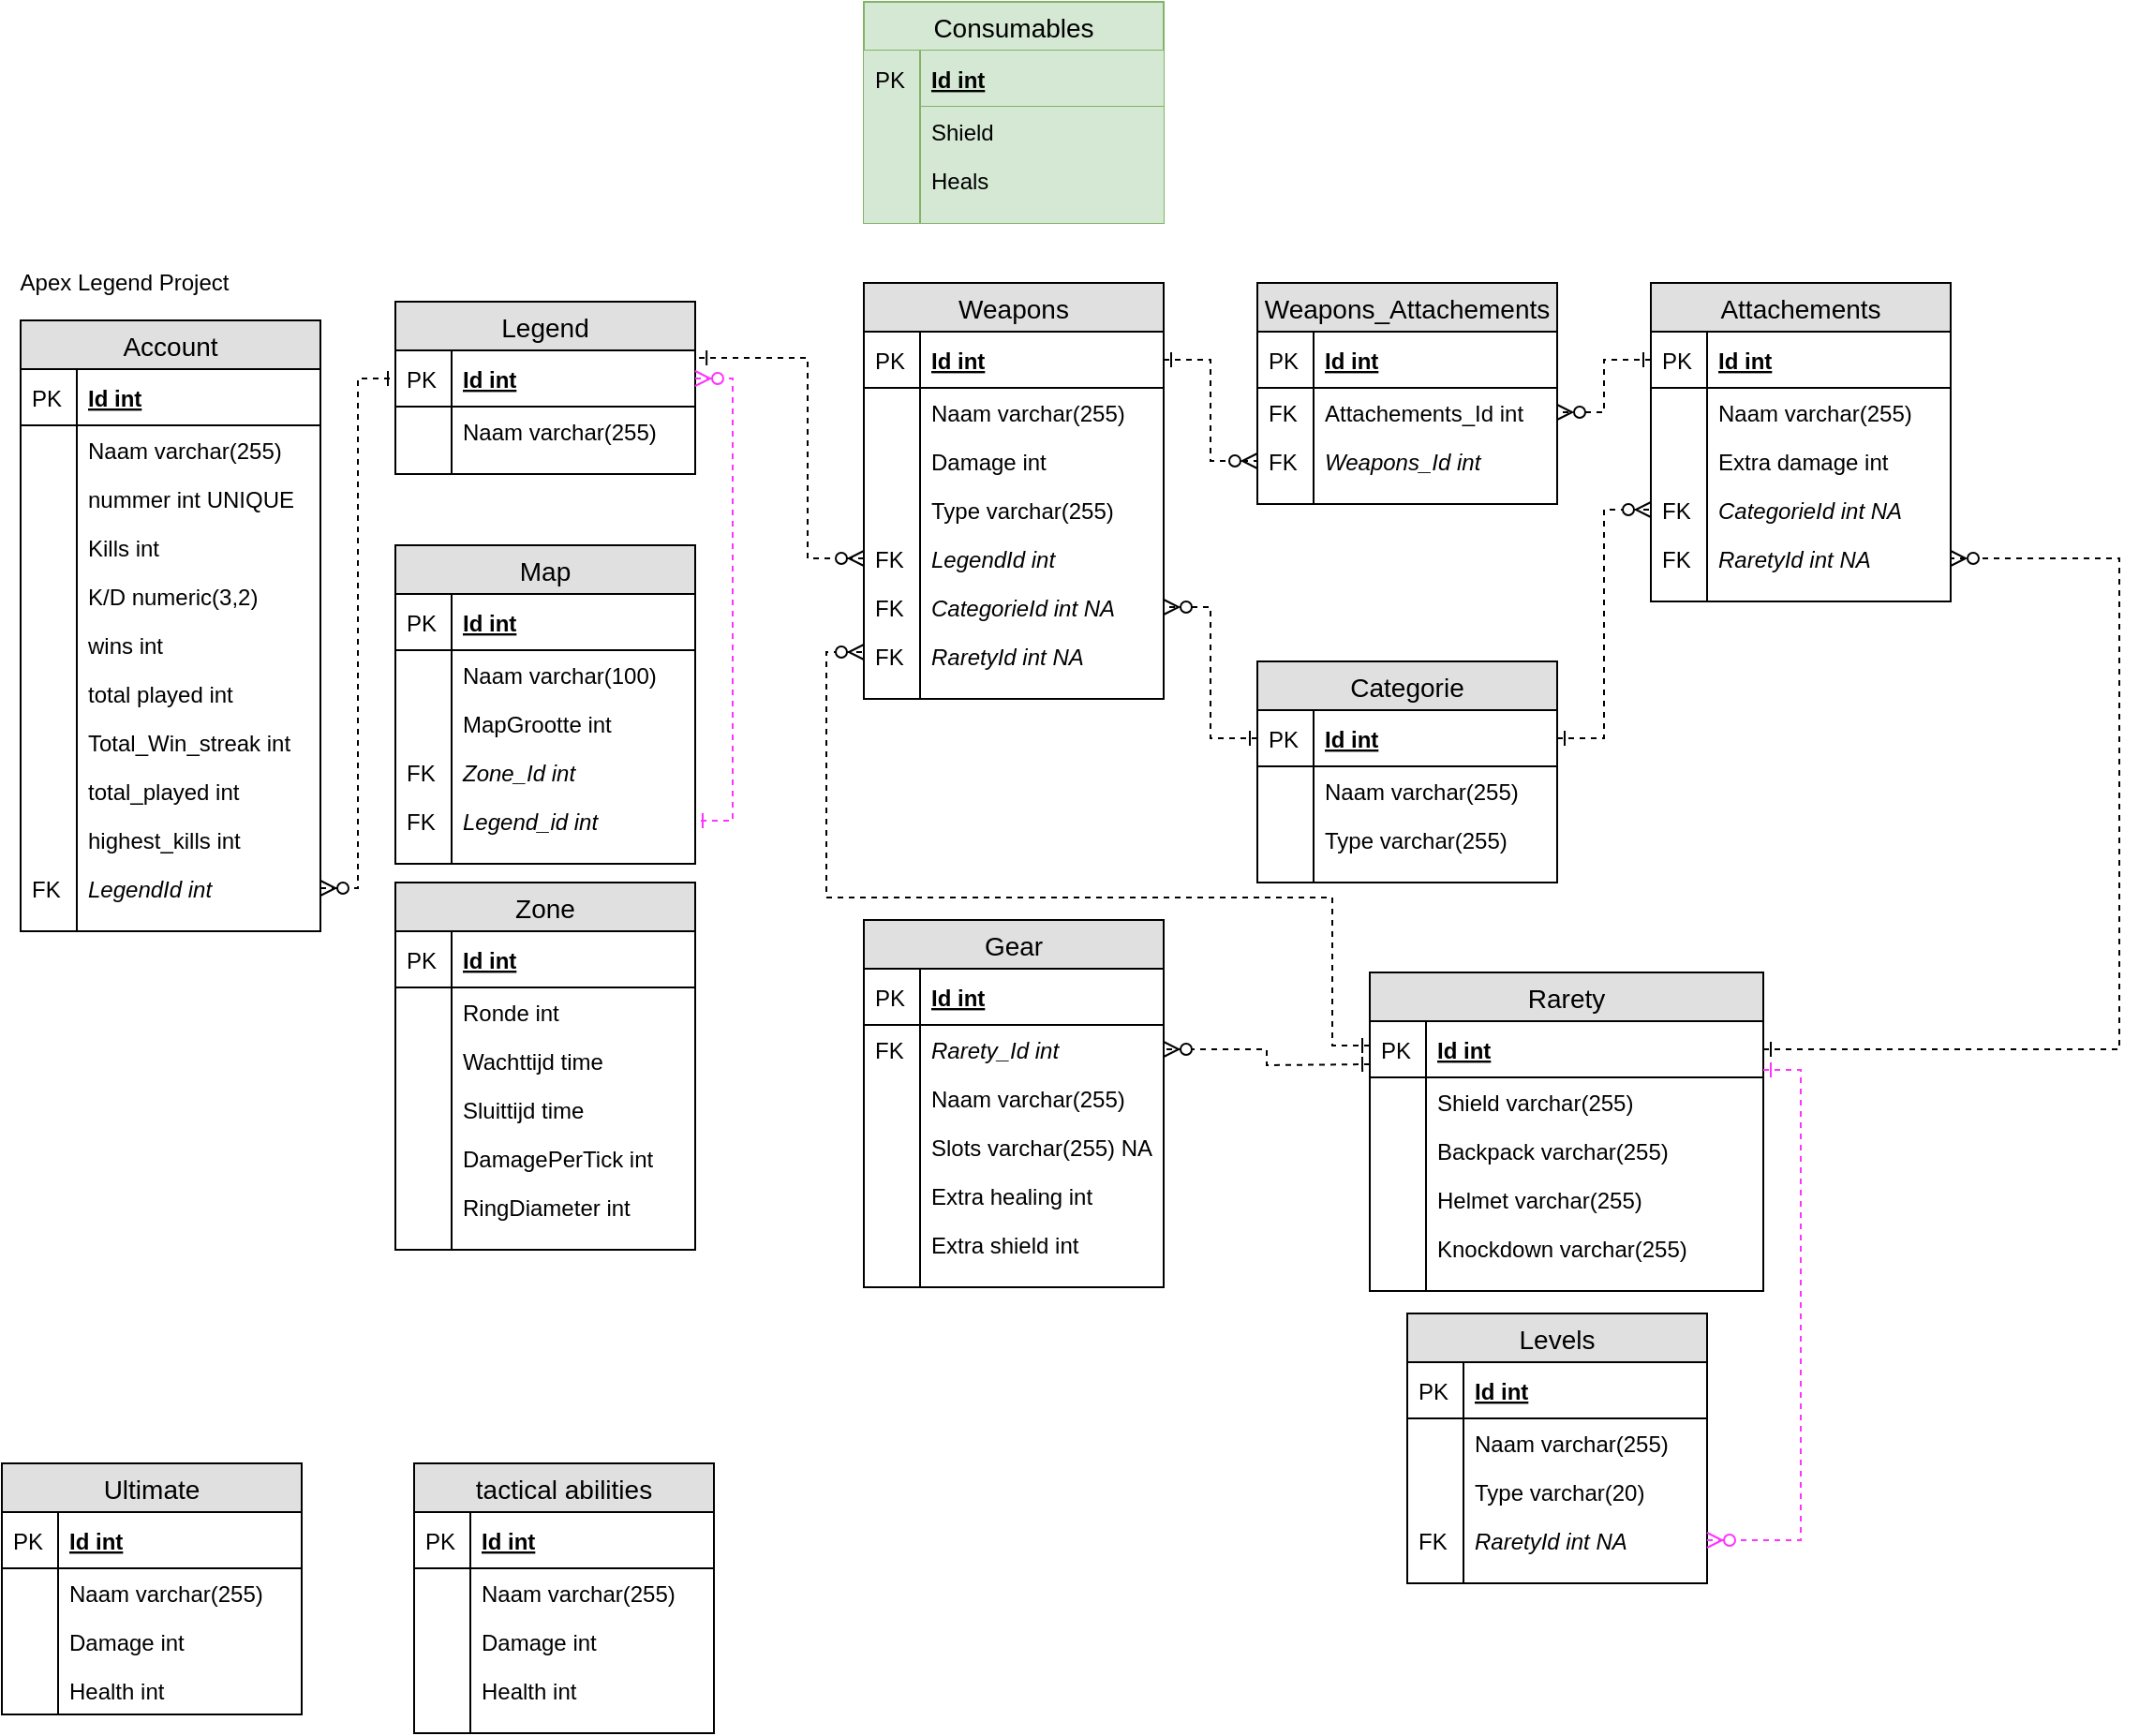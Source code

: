 <mxfile version="12.8.1" type="github">
  <diagram id="6MltNHvPeJX1AUO1l0Ut" name="Page-1">
    <mxGraphModel dx="1547" dy="1194" grid="1" gridSize="10" guides="1" tooltips="1" connect="1" arrows="1" fold="1" page="0" pageScale="1" pageWidth="4681" pageHeight="3300" background="none" math="0" shadow="0">
      <root>
        <mxCell id="0" />
        <mxCell id="1" parent="0" />
        <mxCell id="c4_97mStGb--5_vAVuXq-23" value="Apex Legend Project" style="text;html=1;align=center;verticalAlign=middle;resizable=0;points=[];autosize=1;" parent="1" vertex="1">
          <mxGeometry y="10" width="130" height="20" as="geometry" />
        </mxCell>
        <mxCell id="55jw7Uaf-giDHCPtGI0k-100" value="" style="edgeStyle=orthogonalEdgeStyle;rounded=0;orthogonalLoop=1;jettySize=auto;html=1;exitX=1;exitY=0.5;exitDx=0;exitDy=0;entryX=0;entryY=0.5;entryDx=0;entryDy=0;startArrow=ERzeroToMany;startFill=1;endArrow=ERone;endFill=0;dashed=1;" edge="1" parent="1" source="55jw7Uaf-giDHCPtGI0k-73" target="55jw7Uaf-giDHCPtGI0k-2">
          <mxGeometry relative="1" as="geometry">
            <mxPoint x="250" y="203" as="targetPoint" />
          </mxGeometry>
        </mxCell>
        <mxCell id="c4_97mStGb--5_vAVuXq-24" value="Account" style="swimlane;fontStyle=0;childLayout=stackLayout;horizontal=1;startSize=26;fillColor=#e0e0e0;horizontalStack=0;resizeParent=1;resizeParentMax=0;resizeLast=0;collapsible=1;marginBottom=0;swimlaneFillColor=#ffffff;align=center;fontSize=14;" parent="1" vertex="1">
          <mxGeometry x="10" y="40" width="160" height="326" as="geometry" />
        </mxCell>
        <mxCell id="c4_97mStGb--5_vAVuXq-25" value="Id int " style="shape=partialRectangle;top=0;left=0;right=0;bottom=1;align=left;verticalAlign=middle;fillColor=none;spacingLeft=34;spacingRight=4;overflow=hidden;rotatable=0;points=[[0,0.5],[1,0.5]];portConstraint=eastwest;dropTarget=0;fontStyle=5;fontSize=12;" parent="c4_97mStGb--5_vAVuXq-24" vertex="1">
          <mxGeometry y="26" width="160" height="30" as="geometry" />
        </mxCell>
        <mxCell id="c4_97mStGb--5_vAVuXq-26" value="PK" style="shape=partialRectangle;top=0;left=0;bottom=0;fillColor=none;align=left;verticalAlign=middle;spacingLeft=4;spacingRight=4;overflow=hidden;rotatable=0;points=[];portConstraint=eastwest;part=1;fontSize=12;" parent="c4_97mStGb--5_vAVuXq-25" vertex="1" connectable="0">
          <mxGeometry width="30" height="30" as="geometry" />
        </mxCell>
        <mxCell id="c4_97mStGb--5_vAVuXq-27" value="Naam varchar(255)" style="shape=partialRectangle;top=0;left=0;right=0;bottom=0;align=left;verticalAlign=top;fillColor=none;spacingLeft=34;spacingRight=4;overflow=hidden;rotatable=0;points=[[0,0.5],[1,0.5]];portConstraint=eastwest;dropTarget=0;fontSize=12;" parent="c4_97mStGb--5_vAVuXq-24" vertex="1">
          <mxGeometry y="56" width="160" height="26" as="geometry" />
        </mxCell>
        <mxCell id="c4_97mStGb--5_vAVuXq-28" value="" style="shape=partialRectangle;top=0;left=0;bottom=0;fillColor=none;align=left;verticalAlign=top;spacingLeft=4;spacingRight=4;overflow=hidden;rotatable=0;points=[];portConstraint=eastwest;part=1;fontSize=12;" parent="c4_97mStGb--5_vAVuXq-27" vertex="1" connectable="0">
          <mxGeometry width="30" height="26" as="geometry" />
        </mxCell>
        <mxCell id="c4_97mStGb--5_vAVuXq-29" value="nummer int UNIQUE" style="shape=partialRectangle;top=0;left=0;right=0;bottom=0;align=left;verticalAlign=top;fillColor=none;spacingLeft=34;spacingRight=4;overflow=hidden;rotatable=0;points=[[0,0.5],[1,0.5]];portConstraint=eastwest;dropTarget=0;fontSize=12;" parent="c4_97mStGb--5_vAVuXq-24" vertex="1">
          <mxGeometry y="82" width="160" height="26" as="geometry" />
        </mxCell>
        <mxCell id="c4_97mStGb--5_vAVuXq-30" value="" style="shape=partialRectangle;top=0;left=0;bottom=0;fillColor=none;align=left;verticalAlign=top;spacingLeft=4;spacingRight=4;overflow=hidden;rotatable=0;points=[];portConstraint=eastwest;part=1;fontSize=12;" parent="c4_97mStGb--5_vAVuXq-29" vertex="1" connectable="0">
          <mxGeometry width="30" height="26" as="geometry" />
        </mxCell>
        <mxCell id="c4_97mStGb--5_vAVuXq-35" value="Kills int" style="shape=partialRectangle;top=0;left=0;right=0;bottom=0;align=left;verticalAlign=top;fillColor=none;spacingLeft=34;spacingRight=4;overflow=hidden;rotatable=0;points=[[0,0.5],[1,0.5]];portConstraint=eastwest;dropTarget=0;fontSize=12;" parent="c4_97mStGb--5_vAVuXq-24" vertex="1">
          <mxGeometry y="108" width="160" height="26" as="geometry" />
        </mxCell>
        <mxCell id="c4_97mStGb--5_vAVuXq-36" value="" style="shape=partialRectangle;top=0;left=0;bottom=0;fillColor=none;align=left;verticalAlign=top;spacingLeft=4;spacingRight=4;overflow=hidden;rotatable=0;points=[];portConstraint=eastwest;part=1;fontSize=12;" parent="c4_97mStGb--5_vAVuXq-35" vertex="1" connectable="0">
          <mxGeometry width="30" height="26" as="geometry" />
        </mxCell>
        <mxCell id="c4_97mStGb--5_vAVuXq-37" value="K/D numeric(3,2)" style="shape=partialRectangle;top=0;left=0;right=0;bottom=0;align=left;verticalAlign=top;fillColor=none;spacingLeft=34;spacingRight=4;overflow=hidden;rotatable=0;points=[[0,0.5],[1,0.5]];portConstraint=eastwest;dropTarget=0;fontSize=12;" parent="c4_97mStGb--5_vAVuXq-24" vertex="1">
          <mxGeometry y="134" width="160" height="26" as="geometry" />
        </mxCell>
        <mxCell id="c4_97mStGb--5_vAVuXq-38" value="" style="shape=partialRectangle;top=0;left=0;bottom=0;fillColor=none;align=left;verticalAlign=top;spacingLeft=4;spacingRight=4;overflow=hidden;rotatable=0;points=[];portConstraint=eastwest;part=1;fontSize=12;" parent="c4_97mStGb--5_vAVuXq-37" vertex="1" connectable="0">
          <mxGeometry width="30" height="26" as="geometry" />
        </mxCell>
        <mxCell id="c4_97mStGb--5_vAVuXq-39" value="wins int" style="shape=partialRectangle;top=0;left=0;right=0;bottom=0;align=left;verticalAlign=top;fillColor=none;spacingLeft=34;spacingRight=4;overflow=hidden;rotatable=0;points=[[0,0.5],[1,0.5]];portConstraint=eastwest;dropTarget=0;fontSize=12;" parent="c4_97mStGb--5_vAVuXq-24" vertex="1">
          <mxGeometry y="160" width="160" height="26" as="geometry" />
        </mxCell>
        <mxCell id="c4_97mStGb--5_vAVuXq-40" value="" style="shape=partialRectangle;top=0;left=0;bottom=0;fillColor=none;align=left;verticalAlign=top;spacingLeft=4;spacingRight=4;overflow=hidden;rotatable=0;points=[];portConstraint=eastwest;part=1;fontSize=12;" parent="c4_97mStGb--5_vAVuXq-39" vertex="1" connectable="0">
          <mxGeometry width="30" height="26" as="geometry" />
        </mxCell>
        <mxCell id="c4_97mStGb--5_vAVuXq-41" value="total played int" style="shape=partialRectangle;top=0;left=0;right=0;bottom=0;align=left;verticalAlign=top;fillColor=none;spacingLeft=34;spacingRight=4;overflow=hidden;rotatable=0;points=[[0,0.5],[1,0.5]];portConstraint=eastwest;dropTarget=0;fontSize=12;" parent="c4_97mStGb--5_vAVuXq-24" vertex="1">
          <mxGeometry y="186" width="160" height="26" as="geometry" />
        </mxCell>
        <mxCell id="c4_97mStGb--5_vAVuXq-42" value="" style="shape=partialRectangle;top=0;left=0;bottom=0;fillColor=none;align=left;verticalAlign=top;spacingLeft=4;spacingRight=4;overflow=hidden;rotatable=0;points=[];portConstraint=eastwest;part=1;fontSize=12;" parent="c4_97mStGb--5_vAVuXq-41" vertex="1" connectable="0">
          <mxGeometry width="30" height="26" as="geometry" />
        </mxCell>
        <mxCell id="c4_97mStGb--5_vAVuXq-43" value="Total_Win_streak int" style="shape=partialRectangle;top=0;left=0;right=0;bottom=0;align=left;verticalAlign=top;fillColor=none;spacingLeft=34;spacingRight=4;overflow=hidden;rotatable=0;points=[[0,0.5],[1,0.5]];portConstraint=eastwest;dropTarget=0;fontSize=12;" parent="c4_97mStGb--5_vAVuXq-24" vertex="1">
          <mxGeometry y="212" width="160" height="26" as="geometry" />
        </mxCell>
        <mxCell id="c4_97mStGb--5_vAVuXq-44" value="" style="shape=partialRectangle;top=0;left=0;bottom=0;fillColor=none;align=left;verticalAlign=top;spacingLeft=4;spacingRight=4;overflow=hidden;rotatable=0;points=[];portConstraint=eastwest;part=1;fontSize=12;" parent="c4_97mStGb--5_vAVuXq-43" vertex="1" connectable="0">
          <mxGeometry width="30" height="26" as="geometry" />
        </mxCell>
        <mxCell id="c4_97mStGb--5_vAVuXq-45" value="total_played int" style="shape=partialRectangle;top=0;left=0;right=0;bottom=0;align=left;verticalAlign=top;fillColor=none;spacingLeft=34;spacingRight=4;overflow=hidden;rotatable=0;points=[[0,0.5],[1,0.5]];portConstraint=eastwest;dropTarget=0;fontSize=12;" parent="c4_97mStGb--5_vAVuXq-24" vertex="1">
          <mxGeometry y="238" width="160" height="26" as="geometry" />
        </mxCell>
        <mxCell id="c4_97mStGb--5_vAVuXq-46" value="" style="shape=partialRectangle;top=0;left=0;bottom=0;fillColor=none;align=left;verticalAlign=top;spacingLeft=4;spacingRight=4;overflow=hidden;rotatable=0;points=[];portConstraint=eastwest;part=1;fontSize=12;" parent="c4_97mStGb--5_vAVuXq-45" vertex="1" connectable="0">
          <mxGeometry width="30" height="26" as="geometry" />
        </mxCell>
        <mxCell id="c4_97mStGb--5_vAVuXq-47" value="highest_kills int" style="shape=partialRectangle;top=0;left=0;right=0;bottom=0;align=left;verticalAlign=top;fillColor=none;spacingLeft=34;spacingRight=4;overflow=hidden;rotatable=0;points=[[0,0.5],[1,0.5]];portConstraint=eastwest;dropTarget=0;fontSize=12;" parent="c4_97mStGb--5_vAVuXq-24" vertex="1">
          <mxGeometry y="264" width="160" height="26" as="geometry" />
        </mxCell>
        <mxCell id="c4_97mStGb--5_vAVuXq-48" value="" style="shape=partialRectangle;top=0;left=0;bottom=0;fillColor=none;align=left;verticalAlign=top;spacingLeft=4;spacingRight=4;overflow=hidden;rotatable=0;points=[];portConstraint=eastwest;part=1;fontSize=12;" parent="c4_97mStGb--5_vAVuXq-47" vertex="1" connectable="0">
          <mxGeometry width="30" height="26" as="geometry" />
        </mxCell>
        <mxCell id="55jw7Uaf-giDHCPtGI0k-73" value="LegendId int" style="shape=partialRectangle;top=0;left=0;right=0;bottom=0;align=left;verticalAlign=top;fillColor=none;spacingLeft=34;spacingRight=4;overflow=hidden;rotatable=0;points=[[0,0.5],[1,0.5]];portConstraint=eastwest;dropTarget=0;fontSize=12;fontStyle=2" vertex="1" parent="c4_97mStGb--5_vAVuXq-24">
          <mxGeometry y="290" width="160" height="26" as="geometry" />
        </mxCell>
        <mxCell id="55jw7Uaf-giDHCPtGI0k-74" value="FK" style="shape=partialRectangle;top=0;left=0;bottom=0;fillColor=none;align=left;verticalAlign=top;spacingLeft=4;spacingRight=4;overflow=hidden;rotatable=0;points=[];portConstraint=eastwest;part=1;fontSize=12;" vertex="1" connectable="0" parent="55jw7Uaf-giDHCPtGI0k-73">
          <mxGeometry width="30" height="26" as="geometry" />
        </mxCell>
        <mxCell id="c4_97mStGb--5_vAVuXq-33" value="" style="shape=partialRectangle;top=0;left=0;right=0;bottom=0;align=left;verticalAlign=top;fillColor=none;spacingLeft=34;spacingRight=4;overflow=hidden;rotatable=0;points=[[0,0.5],[1,0.5]];portConstraint=eastwest;dropTarget=0;fontSize=12;" parent="c4_97mStGb--5_vAVuXq-24" vertex="1">
          <mxGeometry y="316" width="160" height="10" as="geometry" />
        </mxCell>
        <mxCell id="c4_97mStGb--5_vAVuXq-34" value="" style="shape=partialRectangle;top=0;left=0;bottom=0;fillColor=none;align=left;verticalAlign=top;spacingLeft=4;spacingRight=4;overflow=hidden;rotatable=0;points=[];portConstraint=eastwest;part=1;fontSize=12;" parent="c4_97mStGb--5_vAVuXq-33" vertex="1" connectable="0">
          <mxGeometry width="30" height="10" as="geometry" />
        </mxCell>
        <mxCell id="55jw7Uaf-giDHCPtGI0k-102" value="Rarety" style="swimlane;fontStyle=0;childLayout=stackLayout;horizontal=1;startSize=26;fillColor=#e0e0e0;horizontalStack=0;resizeParent=1;resizeParentMax=0;resizeLast=0;collapsible=1;marginBottom=0;swimlaneFillColor=#ffffff;align=center;fontSize=14;" vertex="1" parent="1">
          <mxGeometry x="730" y="388" width="210" height="170" as="geometry" />
        </mxCell>
        <mxCell id="55jw7Uaf-giDHCPtGI0k-103" value="Id int " style="shape=partialRectangle;top=0;left=0;right=0;bottom=1;align=left;verticalAlign=middle;fillColor=none;spacingLeft=34;spacingRight=4;overflow=hidden;rotatable=0;points=[[0,0.5],[1,0.5]];portConstraint=eastwest;dropTarget=0;fontStyle=5;fontSize=12;" vertex="1" parent="55jw7Uaf-giDHCPtGI0k-102">
          <mxGeometry y="26" width="210" height="30" as="geometry" />
        </mxCell>
        <mxCell id="55jw7Uaf-giDHCPtGI0k-104" value="PK" style="shape=partialRectangle;top=0;left=0;bottom=0;fillColor=none;align=left;verticalAlign=middle;spacingLeft=4;spacingRight=4;overflow=hidden;rotatable=0;points=[];portConstraint=eastwest;part=1;fontSize=12;" vertex="1" connectable="0" parent="55jw7Uaf-giDHCPtGI0k-103">
          <mxGeometry width="30" height="30" as="geometry" />
        </mxCell>
        <mxCell id="55jw7Uaf-giDHCPtGI0k-107" value="Shield varchar(255)" style="shape=partialRectangle;top=0;left=0;right=0;bottom=0;align=left;verticalAlign=top;fillColor=none;spacingLeft=34;spacingRight=4;overflow=hidden;rotatable=0;points=[[0,0.5],[1,0.5]];portConstraint=eastwest;dropTarget=0;fontSize=12;" vertex="1" parent="55jw7Uaf-giDHCPtGI0k-102">
          <mxGeometry y="56" width="210" height="26" as="geometry" />
        </mxCell>
        <mxCell id="55jw7Uaf-giDHCPtGI0k-108" value="" style="shape=partialRectangle;top=0;left=0;bottom=0;fillColor=none;align=left;verticalAlign=top;spacingLeft=4;spacingRight=4;overflow=hidden;rotatable=0;points=[];portConstraint=eastwest;part=1;fontSize=12;" vertex="1" connectable="0" parent="55jw7Uaf-giDHCPtGI0k-107">
          <mxGeometry width="30" height="26" as="geometry" />
        </mxCell>
        <mxCell id="55jw7Uaf-giDHCPtGI0k-109" value="Backpack varchar(255)" style="shape=partialRectangle;top=0;left=0;right=0;bottom=0;align=left;verticalAlign=top;fillColor=none;spacingLeft=34;spacingRight=4;overflow=hidden;rotatable=0;points=[[0,0.5],[1,0.5]];portConstraint=eastwest;dropTarget=0;fontSize=12;" vertex="1" parent="55jw7Uaf-giDHCPtGI0k-102">
          <mxGeometry y="82" width="210" height="26" as="geometry" />
        </mxCell>
        <mxCell id="55jw7Uaf-giDHCPtGI0k-110" value="" style="shape=partialRectangle;top=0;left=0;bottom=0;fillColor=none;align=left;verticalAlign=top;spacingLeft=4;spacingRight=4;overflow=hidden;rotatable=0;points=[];portConstraint=eastwest;part=1;fontSize=12;" vertex="1" connectable="0" parent="55jw7Uaf-giDHCPtGI0k-109">
          <mxGeometry width="30" height="26" as="geometry" />
        </mxCell>
        <mxCell id="55jw7Uaf-giDHCPtGI0k-111" value="Helmet varchar(255)" style="shape=partialRectangle;top=0;left=0;right=0;bottom=0;align=left;verticalAlign=top;fillColor=none;spacingLeft=34;spacingRight=4;overflow=hidden;rotatable=0;points=[[0,0.5],[1,0.5]];portConstraint=eastwest;dropTarget=0;fontSize=12;" vertex="1" parent="55jw7Uaf-giDHCPtGI0k-102">
          <mxGeometry y="108" width="210" height="26" as="geometry" />
        </mxCell>
        <mxCell id="55jw7Uaf-giDHCPtGI0k-112" value="" style="shape=partialRectangle;top=0;left=0;bottom=0;fillColor=none;align=left;verticalAlign=top;spacingLeft=4;spacingRight=4;overflow=hidden;rotatable=0;points=[];portConstraint=eastwest;part=1;fontSize=12;" vertex="1" connectable="0" parent="55jw7Uaf-giDHCPtGI0k-111">
          <mxGeometry width="30" height="26" as="geometry" />
        </mxCell>
        <mxCell id="55jw7Uaf-giDHCPtGI0k-113" value="Knockdown varchar(255)" style="shape=partialRectangle;top=0;left=0;right=0;bottom=0;align=left;verticalAlign=top;fillColor=none;spacingLeft=34;spacingRight=4;overflow=hidden;rotatable=0;points=[[0,0.5],[1,0.5]];portConstraint=eastwest;dropTarget=0;fontSize=12;" vertex="1" parent="55jw7Uaf-giDHCPtGI0k-102">
          <mxGeometry y="134" width="210" height="26" as="geometry" />
        </mxCell>
        <mxCell id="55jw7Uaf-giDHCPtGI0k-114" value="" style="shape=partialRectangle;top=0;left=0;bottom=0;fillColor=none;align=left;verticalAlign=top;spacingLeft=4;spacingRight=4;overflow=hidden;rotatable=0;points=[];portConstraint=eastwest;part=1;fontSize=12;" vertex="1" connectable="0" parent="55jw7Uaf-giDHCPtGI0k-113">
          <mxGeometry width="30" height="26" as="geometry" />
        </mxCell>
        <mxCell id="55jw7Uaf-giDHCPtGI0k-125" value="" style="shape=partialRectangle;top=0;left=0;right=0;bottom=0;align=left;verticalAlign=top;fillColor=none;spacingLeft=34;spacingRight=4;overflow=hidden;rotatable=0;points=[[0,0.5],[1,0.5]];portConstraint=eastwest;dropTarget=0;fontSize=12;" vertex="1" parent="55jw7Uaf-giDHCPtGI0k-102">
          <mxGeometry y="160" width="210" height="10" as="geometry" />
        </mxCell>
        <mxCell id="55jw7Uaf-giDHCPtGI0k-126" value="" style="shape=partialRectangle;top=0;left=0;bottom=0;fillColor=none;align=left;verticalAlign=top;spacingLeft=4;spacingRight=4;overflow=hidden;rotatable=0;points=[];portConstraint=eastwest;part=1;fontSize=12;" vertex="1" connectable="0" parent="55jw7Uaf-giDHCPtGI0k-125">
          <mxGeometry width="30" height="10" as="geometry" />
        </mxCell>
        <mxCell id="55jw7Uaf-giDHCPtGI0k-1" value="Legend" style="swimlane;fontStyle=0;childLayout=stackLayout;horizontal=1;startSize=26;fillColor=#e0e0e0;horizontalStack=0;resizeParent=1;resizeParentMax=0;resizeLast=0;collapsible=1;marginBottom=0;swimlaneFillColor=#ffffff;align=center;fontSize=14;" vertex="1" parent="1">
          <mxGeometry x="210" y="30" width="160" height="92" as="geometry" />
        </mxCell>
        <mxCell id="55jw7Uaf-giDHCPtGI0k-2" value="Id int " style="shape=partialRectangle;top=0;left=0;right=0;bottom=1;align=left;verticalAlign=middle;fillColor=none;spacingLeft=34;spacingRight=4;overflow=hidden;rotatable=0;points=[[0,0.5],[1,0.5]];portConstraint=eastwest;dropTarget=0;fontStyle=5;fontSize=12;" vertex="1" parent="55jw7Uaf-giDHCPtGI0k-1">
          <mxGeometry y="26" width="160" height="30" as="geometry" />
        </mxCell>
        <mxCell id="55jw7Uaf-giDHCPtGI0k-3" value="PK" style="shape=partialRectangle;top=0;left=0;bottom=0;fillColor=none;align=left;verticalAlign=middle;spacingLeft=4;spacingRight=4;overflow=hidden;rotatable=0;points=[];portConstraint=eastwest;part=1;fontSize=12;" vertex="1" connectable="0" parent="55jw7Uaf-giDHCPtGI0k-2">
          <mxGeometry width="30" height="30" as="geometry" />
        </mxCell>
        <mxCell id="55jw7Uaf-giDHCPtGI0k-4" value="Naam varchar(255)" style="shape=partialRectangle;top=0;left=0;right=0;bottom=0;align=left;verticalAlign=top;fillColor=none;spacingLeft=34;spacingRight=4;overflow=hidden;rotatable=0;points=[[0,0.5],[1,0.5]];portConstraint=eastwest;dropTarget=0;fontSize=12;" vertex="1" parent="55jw7Uaf-giDHCPtGI0k-1">
          <mxGeometry y="56" width="160" height="26" as="geometry" />
        </mxCell>
        <mxCell id="55jw7Uaf-giDHCPtGI0k-5" value="" style="shape=partialRectangle;top=0;left=0;bottom=0;fillColor=none;align=left;verticalAlign=top;spacingLeft=4;spacingRight=4;overflow=hidden;rotatable=0;points=[];portConstraint=eastwest;part=1;fontSize=12;" vertex="1" connectable="0" parent="55jw7Uaf-giDHCPtGI0k-4">
          <mxGeometry width="30" height="26" as="geometry" />
        </mxCell>
        <mxCell id="55jw7Uaf-giDHCPtGI0k-22" value="" style="shape=partialRectangle;top=0;left=0;right=0;bottom=0;align=left;verticalAlign=top;fillColor=none;spacingLeft=34;spacingRight=4;overflow=hidden;rotatable=0;points=[[0,0.5],[1,0.5]];portConstraint=eastwest;dropTarget=0;fontSize=12;" vertex="1" parent="55jw7Uaf-giDHCPtGI0k-1">
          <mxGeometry y="82" width="160" height="10" as="geometry" />
        </mxCell>
        <mxCell id="55jw7Uaf-giDHCPtGI0k-23" value="" style="shape=partialRectangle;top=0;left=0;bottom=0;fillColor=none;align=left;verticalAlign=top;spacingLeft=4;spacingRight=4;overflow=hidden;rotatable=0;points=[];portConstraint=eastwest;part=1;fontSize=12;" vertex="1" connectable="0" parent="55jw7Uaf-giDHCPtGI0k-22">
          <mxGeometry width="30" height="10" as="geometry" />
        </mxCell>
        <mxCell id="55jw7Uaf-giDHCPtGI0k-24" value="Ultimate" style="swimlane;fontStyle=0;childLayout=stackLayout;horizontal=1;startSize=26;fillColor=#e0e0e0;horizontalStack=0;resizeParent=1;resizeParentMax=0;resizeLast=0;collapsible=1;marginBottom=0;swimlaneFillColor=#ffffff;align=center;fontSize=14;" vertex="1" parent="1">
          <mxGeometry y="650" width="160" height="134" as="geometry" />
        </mxCell>
        <mxCell id="55jw7Uaf-giDHCPtGI0k-25" value="Id int " style="shape=partialRectangle;top=0;left=0;right=0;bottom=1;align=left;verticalAlign=middle;fillColor=none;spacingLeft=34;spacingRight=4;overflow=hidden;rotatable=0;points=[[0,0.5],[1,0.5]];portConstraint=eastwest;dropTarget=0;fontStyle=5;fontSize=12;" vertex="1" parent="55jw7Uaf-giDHCPtGI0k-24">
          <mxGeometry y="26" width="160" height="30" as="geometry" />
        </mxCell>
        <mxCell id="55jw7Uaf-giDHCPtGI0k-26" value="PK" style="shape=partialRectangle;top=0;left=0;bottom=0;fillColor=none;align=left;verticalAlign=middle;spacingLeft=4;spacingRight=4;overflow=hidden;rotatable=0;points=[];portConstraint=eastwest;part=1;fontSize=12;" vertex="1" connectable="0" parent="55jw7Uaf-giDHCPtGI0k-25">
          <mxGeometry width="30" height="30" as="geometry" />
        </mxCell>
        <mxCell id="55jw7Uaf-giDHCPtGI0k-27" value="Naam varchar(255)" style="shape=partialRectangle;top=0;left=0;right=0;bottom=0;align=left;verticalAlign=top;fillColor=none;spacingLeft=34;spacingRight=4;overflow=hidden;rotatable=0;points=[[0,0.5],[1,0.5]];portConstraint=eastwest;dropTarget=0;fontSize=12;" vertex="1" parent="55jw7Uaf-giDHCPtGI0k-24">
          <mxGeometry y="56" width="160" height="26" as="geometry" />
        </mxCell>
        <mxCell id="55jw7Uaf-giDHCPtGI0k-28" value="" style="shape=partialRectangle;top=0;left=0;bottom=0;fillColor=none;align=left;verticalAlign=top;spacingLeft=4;spacingRight=4;overflow=hidden;rotatable=0;points=[];portConstraint=eastwest;part=1;fontSize=12;" vertex="1" connectable="0" parent="55jw7Uaf-giDHCPtGI0k-27">
          <mxGeometry width="30" height="26" as="geometry" />
        </mxCell>
        <mxCell id="55jw7Uaf-giDHCPtGI0k-37" value="Damage int" style="shape=partialRectangle;top=0;left=0;right=0;bottom=0;align=left;verticalAlign=top;fillColor=none;spacingLeft=34;spacingRight=4;overflow=hidden;rotatable=0;points=[[0,0.5],[1,0.5]];portConstraint=eastwest;dropTarget=0;fontSize=12;" vertex="1" parent="55jw7Uaf-giDHCPtGI0k-24">
          <mxGeometry y="82" width="160" height="26" as="geometry" />
        </mxCell>
        <mxCell id="55jw7Uaf-giDHCPtGI0k-38" value="" style="shape=partialRectangle;top=0;left=0;bottom=0;fillColor=none;align=left;verticalAlign=top;spacingLeft=4;spacingRight=4;overflow=hidden;rotatable=0;points=[];portConstraint=eastwest;part=1;fontSize=12;" vertex="1" connectable="0" parent="55jw7Uaf-giDHCPtGI0k-37">
          <mxGeometry width="30" height="26" as="geometry" />
        </mxCell>
        <mxCell id="55jw7Uaf-giDHCPtGI0k-39" value="Health int " style="shape=partialRectangle;top=0;left=0;right=0;bottom=0;align=left;verticalAlign=top;fillColor=none;spacingLeft=34;spacingRight=4;overflow=hidden;rotatable=0;points=[[0,0.5],[1,0.5]];portConstraint=eastwest;dropTarget=0;fontSize=12;" vertex="1" parent="55jw7Uaf-giDHCPtGI0k-24">
          <mxGeometry y="108" width="160" height="26" as="geometry" />
        </mxCell>
        <mxCell id="55jw7Uaf-giDHCPtGI0k-40" value="" style="shape=partialRectangle;top=0;left=0;bottom=0;fillColor=none;align=left;verticalAlign=top;spacingLeft=4;spacingRight=4;overflow=hidden;rotatable=0;points=[];portConstraint=eastwest;part=1;fontSize=12;" vertex="1" connectable="0" parent="55jw7Uaf-giDHCPtGI0k-39">
          <mxGeometry width="30" height="26" as="geometry" />
        </mxCell>
        <mxCell id="55jw7Uaf-giDHCPtGI0k-47" value="tactical abilities" style="swimlane;fontStyle=0;childLayout=stackLayout;horizontal=1;startSize=26;fillColor=#e0e0e0;horizontalStack=0;resizeParent=1;resizeParentMax=0;resizeLast=0;collapsible=1;marginBottom=0;swimlaneFillColor=#ffffff;align=center;fontSize=14;" vertex="1" parent="1">
          <mxGeometry x="220" y="650" width="160" height="144" as="geometry" />
        </mxCell>
        <mxCell id="55jw7Uaf-giDHCPtGI0k-48" value="Id int " style="shape=partialRectangle;top=0;left=0;right=0;bottom=1;align=left;verticalAlign=middle;fillColor=none;spacingLeft=34;spacingRight=4;overflow=hidden;rotatable=0;points=[[0,0.5],[1,0.5]];portConstraint=eastwest;dropTarget=0;fontStyle=5;fontSize=12;" vertex="1" parent="55jw7Uaf-giDHCPtGI0k-47">
          <mxGeometry y="26" width="160" height="30" as="geometry" />
        </mxCell>
        <mxCell id="55jw7Uaf-giDHCPtGI0k-49" value="PK" style="shape=partialRectangle;top=0;left=0;bottom=0;fillColor=none;align=left;verticalAlign=middle;spacingLeft=4;spacingRight=4;overflow=hidden;rotatable=0;points=[];portConstraint=eastwest;part=1;fontSize=12;" vertex="1" connectable="0" parent="55jw7Uaf-giDHCPtGI0k-48">
          <mxGeometry width="30" height="30" as="geometry" />
        </mxCell>
        <mxCell id="55jw7Uaf-giDHCPtGI0k-50" value="Naam varchar(255)" style="shape=partialRectangle;top=0;left=0;right=0;bottom=0;align=left;verticalAlign=top;fillColor=none;spacingLeft=34;spacingRight=4;overflow=hidden;rotatable=0;points=[[0,0.5],[1,0.5]];portConstraint=eastwest;dropTarget=0;fontSize=12;" vertex="1" parent="55jw7Uaf-giDHCPtGI0k-47">
          <mxGeometry y="56" width="160" height="26" as="geometry" />
        </mxCell>
        <mxCell id="55jw7Uaf-giDHCPtGI0k-51" value="" style="shape=partialRectangle;top=0;left=0;bottom=0;fillColor=none;align=left;verticalAlign=top;spacingLeft=4;spacingRight=4;overflow=hidden;rotatable=0;points=[];portConstraint=eastwest;part=1;fontSize=12;" vertex="1" connectable="0" parent="55jw7Uaf-giDHCPtGI0k-50">
          <mxGeometry width="30" height="26" as="geometry" />
        </mxCell>
        <mxCell id="55jw7Uaf-giDHCPtGI0k-52" value="Damage int " style="shape=partialRectangle;top=0;left=0;right=0;bottom=0;align=left;verticalAlign=top;fillColor=none;spacingLeft=34;spacingRight=4;overflow=hidden;rotatable=0;points=[[0,0.5],[1,0.5]];portConstraint=eastwest;dropTarget=0;fontSize=12;" vertex="1" parent="55jw7Uaf-giDHCPtGI0k-47">
          <mxGeometry y="82" width="160" height="26" as="geometry" />
        </mxCell>
        <mxCell id="55jw7Uaf-giDHCPtGI0k-53" value="" style="shape=partialRectangle;top=0;left=0;bottom=0;fillColor=none;align=left;verticalAlign=top;spacingLeft=4;spacingRight=4;overflow=hidden;rotatable=0;points=[];portConstraint=eastwest;part=1;fontSize=12;" vertex="1" connectable="0" parent="55jw7Uaf-giDHCPtGI0k-52">
          <mxGeometry width="30" height="26" as="geometry" />
        </mxCell>
        <mxCell id="55jw7Uaf-giDHCPtGI0k-70" value="Health int" style="shape=partialRectangle;top=0;left=0;right=0;bottom=0;align=left;verticalAlign=top;fillColor=none;spacingLeft=34;spacingRight=4;overflow=hidden;rotatable=0;points=[[0,0.5],[1,0.5]];portConstraint=eastwest;dropTarget=0;fontSize=12;" vertex="1" parent="55jw7Uaf-giDHCPtGI0k-47">
          <mxGeometry y="108" width="160" height="26" as="geometry" />
        </mxCell>
        <mxCell id="55jw7Uaf-giDHCPtGI0k-71" value="" style="shape=partialRectangle;top=0;left=0;bottom=0;fillColor=none;align=left;verticalAlign=top;spacingLeft=4;spacingRight=4;overflow=hidden;rotatable=0;points=[];portConstraint=eastwest;part=1;fontSize=12;" vertex="1" connectable="0" parent="55jw7Uaf-giDHCPtGI0k-70">
          <mxGeometry width="30" height="26" as="geometry" />
        </mxCell>
        <mxCell id="55jw7Uaf-giDHCPtGI0k-68" value="" style="shape=partialRectangle;top=0;left=0;right=0;bottom=0;align=left;verticalAlign=top;fillColor=none;spacingLeft=34;spacingRight=4;overflow=hidden;rotatable=0;points=[[0,0.5],[1,0.5]];portConstraint=eastwest;dropTarget=0;fontSize=12;" vertex="1" parent="55jw7Uaf-giDHCPtGI0k-47">
          <mxGeometry y="134" width="160" height="10" as="geometry" />
        </mxCell>
        <mxCell id="55jw7Uaf-giDHCPtGI0k-69" value="" style="shape=partialRectangle;top=0;left=0;bottom=0;fillColor=none;align=left;verticalAlign=top;spacingLeft=4;spacingRight=4;overflow=hidden;rotatable=0;points=[];portConstraint=eastwest;part=1;fontSize=12;" vertex="1" connectable="0" parent="55jw7Uaf-giDHCPtGI0k-68">
          <mxGeometry width="30" height="10" as="geometry" />
        </mxCell>
        <mxCell id="55jw7Uaf-giDHCPtGI0k-155" value="" style="edgeStyle=orthogonalEdgeStyle;rounded=0;orthogonalLoop=1;jettySize=auto;html=1;dashed=1;startArrow=ERzeroToMany;startFill=1;endArrow=ERone;endFill=0;entryX=1.013;entryY=0.133;entryDx=0;entryDy=0;exitX=0;exitY=0.5;exitDx=0;exitDy=0;entryPerimeter=0;" edge="1" parent="1" source="55jw7Uaf-giDHCPtGI0k-140" target="55jw7Uaf-giDHCPtGI0k-2">
          <mxGeometry relative="1" as="geometry">
            <mxPoint x="380" y="115" as="targetPoint" />
            <Array as="points">
              <mxPoint x="430" y="167" />
              <mxPoint x="430" y="60" />
            </Array>
          </mxGeometry>
        </mxCell>
        <mxCell id="55jw7Uaf-giDHCPtGI0k-127" value="Weapons" style="swimlane;fontStyle=0;childLayout=stackLayout;horizontal=1;startSize=26;fillColor=#e0e0e0;horizontalStack=0;resizeParent=1;resizeParentMax=0;resizeLast=0;collapsible=1;marginBottom=0;swimlaneFillColor=#ffffff;align=center;fontSize=14;" vertex="1" parent="1">
          <mxGeometry x="460" y="20" width="160" height="222" as="geometry" />
        </mxCell>
        <mxCell id="55jw7Uaf-giDHCPtGI0k-128" value="Id int " style="shape=partialRectangle;top=0;left=0;right=0;bottom=1;align=left;verticalAlign=middle;fillColor=none;spacingLeft=34;spacingRight=4;overflow=hidden;rotatable=0;points=[[0,0.5],[1,0.5]];portConstraint=eastwest;dropTarget=0;fontStyle=5;fontSize=12;" vertex="1" parent="55jw7Uaf-giDHCPtGI0k-127">
          <mxGeometry y="26" width="160" height="30" as="geometry" />
        </mxCell>
        <mxCell id="55jw7Uaf-giDHCPtGI0k-129" value="PK" style="shape=partialRectangle;top=0;left=0;bottom=0;fillColor=none;align=left;verticalAlign=middle;spacingLeft=4;spacingRight=4;overflow=hidden;rotatable=0;points=[];portConstraint=eastwest;part=1;fontSize=12;" vertex="1" connectable="0" parent="55jw7Uaf-giDHCPtGI0k-128">
          <mxGeometry width="30" height="30" as="geometry" />
        </mxCell>
        <mxCell id="55jw7Uaf-giDHCPtGI0k-130" value="Naam varchar(255)" style="shape=partialRectangle;top=0;left=0;right=0;bottom=0;align=left;verticalAlign=top;fillColor=none;spacingLeft=34;spacingRight=4;overflow=hidden;rotatable=0;points=[[0,0.5],[1,0.5]];portConstraint=eastwest;dropTarget=0;fontSize=12;" vertex="1" parent="55jw7Uaf-giDHCPtGI0k-127">
          <mxGeometry y="56" width="160" height="26" as="geometry" />
        </mxCell>
        <mxCell id="55jw7Uaf-giDHCPtGI0k-131" value="" style="shape=partialRectangle;top=0;left=0;bottom=0;fillColor=none;align=left;verticalAlign=top;spacingLeft=4;spacingRight=4;overflow=hidden;rotatable=0;points=[];portConstraint=eastwest;part=1;fontSize=12;" vertex="1" connectable="0" parent="55jw7Uaf-giDHCPtGI0k-130">
          <mxGeometry width="30" height="26" as="geometry" />
        </mxCell>
        <mxCell id="55jw7Uaf-giDHCPtGI0k-132" value="Damage int " style="shape=partialRectangle;top=0;left=0;right=0;bottom=0;align=left;verticalAlign=top;fillColor=none;spacingLeft=34;spacingRight=4;overflow=hidden;rotatable=0;points=[[0,0.5],[1,0.5]];portConstraint=eastwest;dropTarget=0;fontSize=12;" vertex="1" parent="55jw7Uaf-giDHCPtGI0k-127">
          <mxGeometry y="82" width="160" height="26" as="geometry" />
        </mxCell>
        <mxCell id="55jw7Uaf-giDHCPtGI0k-133" value="" style="shape=partialRectangle;top=0;left=0;bottom=0;fillColor=none;align=left;verticalAlign=top;spacingLeft=4;spacingRight=4;overflow=hidden;rotatable=0;points=[];portConstraint=eastwest;part=1;fontSize=12;" vertex="1" connectable="0" parent="55jw7Uaf-giDHCPtGI0k-132">
          <mxGeometry width="30" height="26" as="geometry" />
        </mxCell>
        <mxCell id="55jw7Uaf-giDHCPtGI0k-134" value="Type varchar(255)" style="shape=partialRectangle;top=0;left=0;right=0;bottom=0;align=left;verticalAlign=top;fillColor=none;spacingLeft=34;spacingRight=4;overflow=hidden;rotatable=0;points=[[0,0.5],[1,0.5]];portConstraint=eastwest;dropTarget=0;fontSize=12;" vertex="1" parent="55jw7Uaf-giDHCPtGI0k-127">
          <mxGeometry y="108" width="160" height="26" as="geometry" />
        </mxCell>
        <mxCell id="55jw7Uaf-giDHCPtGI0k-135" value="" style="shape=partialRectangle;top=0;left=0;bottom=0;fillColor=none;align=left;verticalAlign=top;spacingLeft=4;spacingRight=4;overflow=hidden;rotatable=0;points=[];portConstraint=eastwest;part=1;fontSize=12;" vertex="1" connectable="0" parent="55jw7Uaf-giDHCPtGI0k-134">
          <mxGeometry width="30" height="26" as="geometry" />
        </mxCell>
        <mxCell id="55jw7Uaf-giDHCPtGI0k-140" value="LegendId int" style="shape=partialRectangle;top=0;left=0;right=0;bottom=0;align=left;verticalAlign=top;fillColor=none;spacingLeft=34;spacingRight=4;overflow=hidden;rotatable=0;points=[[0,0.5],[1,0.5]];portConstraint=eastwest;dropTarget=0;fontSize=12;fontStyle=2" vertex="1" parent="55jw7Uaf-giDHCPtGI0k-127">
          <mxGeometry y="134" width="160" height="26" as="geometry" />
        </mxCell>
        <mxCell id="55jw7Uaf-giDHCPtGI0k-141" value="FK" style="shape=partialRectangle;top=0;left=0;bottom=0;fillColor=none;align=left;verticalAlign=top;spacingLeft=4;spacingRight=4;overflow=hidden;rotatable=0;points=[];portConstraint=eastwest;part=1;fontSize=12;" vertex="1" connectable="0" parent="55jw7Uaf-giDHCPtGI0k-140">
          <mxGeometry width="30" height="26" as="geometry" />
        </mxCell>
        <mxCell id="55jw7Uaf-giDHCPtGI0k-193" value="CategorieId int NA" style="shape=partialRectangle;top=0;left=0;right=0;bottom=0;align=left;verticalAlign=top;fillColor=none;spacingLeft=34;spacingRight=4;overflow=hidden;rotatable=0;points=[[0,0.5],[1,0.5]];portConstraint=eastwest;dropTarget=0;fontSize=12;fontStyle=2" vertex="1" parent="55jw7Uaf-giDHCPtGI0k-127">
          <mxGeometry y="160" width="160" height="26" as="geometry" />
        </mxCell>
        <mxCell id="55jw7Uaf-giDHCPtGI0k-194" value="FK" style="shape=partialRectangle;top=0;left=0;bottom=0;fillColor=none;align=left;verticalAlign=top;spacingLeft=4;spacingRight=4;overflow=hidden;rotatable=0;points=[];portConstraint=eastwest;part=1;fontSize=12;" vertex="1" connectable="0" parent="55jw7Uaf-giDHCPtGI0k-193">
          <mxGeometry width="30" height="26" as="geometry" />
        </mxCell>
        <mxCell id="55jw7Uaf-giDHCPtGI0k-195" value="RaretyId int NA" style="shape=partialRectangle;top=0;left=0;right=0;bottom=0;align=left;verticalAlign=top;fillColor=none;spacingLeft=34;spacingRight=4;overflow=hidden;rotatable=0;points=[[0,0.5],[1,0.5]];portConstraint=eastwest;dropTarget=0;fontSize=12;fontStyle=2" vertex="1" parent="55jw7Uaf-giDHCPtGI0k-127">
          <mxGeometry y="186" width="160" height="26" as="geometry" />
        </mxCell>
        <mxCell id="55jw7Uaf-giDHCPtGI0k-196" value="FK" style="shape=partialRectangle;top=0;left=0;bottom=0;fillColor=none;align=left;verticalAlign=top;spacingLeft=4;spacingRight=4;overflow=hidden;rotatable=0;points=[];portConstraint=eastwest;part=1;fontSize=12;" vertex="1" connectable="0" parent="55jw7Uaf-giDHCPtGI0k-195">
          <mxGeometry width="30" height="26" as="geometry" />
        </mxCell>
        <mxCell id="55jw7Uaf-giDHCPtGI0k-136" value="" style="shape=partialRectangle;top=0;left=0;right=0;bottom=0;align=left;verticalAlign=top;fillColor=none;spacingLeft=34;spacingRight=4;overflow=hidden;rotatable=0;points=[[0,0.5],[1,0.5]];portConstraint=eastwest;dropTarget=0;fontSize=12;" vertex="1" parent="55jw7Uaf-giDHCPtGI0k-127">
          <mxGeometry y="212" width="160" height="10" as="geometry" />
        </mxCell>
        <mxCell id="55jw7Uaf-giDHCPtGI0k-137" value="" style="shape=partialRectangle;top=0;left=0;bottom=0;fillColor=none;align=left;verticalAlign=top;spacingLeft=4;spacingRight=4;overflow=hidden;rotatable=0;points=[];portConstraint=eastwest;part=1;fontSize=12;" vertex="1" connectable="0" parent="55jw7Uaf-giDHCPtGI0k-136">
          <mxGeometry width="30" height="10" as="geometry" />
        </mxCell>
        <mxCell id="55jw7Uaf-giDHCPtGI0k-197" value="Attachements" style="swimlane;fontStyle=0;childLayout=stackLayout;horizontal=1;startSize=26;fillColor=#e0e0e0;horizontalStack=0;resizeParent=1;resizeParentMax=0;resizeLast=0;collapsible=1;marginBottom=0;swimlaneFillColor=#ffffff;align=center;fontSize=14;" vertex="1" parent="1">
          <mxGeometry x="880" y="20" width="160" height="170" as="geometry" />
        </mxCell>
        <mxCell id="55jw7Uaf-giDHCPtGI0k-198" value="Id int " style="shape=partialRectangle;top=0;left=0;right=0;bottom=1;align=left;verticalAlign=middle;fillColor=none;spacingLeft=34;spacingRight=4;overflow=hidden;rotatable=0;points=[[0,0.5],[1,0.5]];portConstraint=eastwest;dropTarget=0;fontStyle=5;fontSize=12;" vertex="1" parent="55jw7Uaf-giDHCPtGI0k-197">
          <mxGeometry y="26" width="160" height="30" as="geometry" />
        </mxCell>
        <mxCell id="55jw7Uaf-giDHCPtGI0k-199" value="PK" style="shape=partialRectangle;top=0;left=0;bottom=0;fillColor=none;align=left;verticalAlign=middle;spacingLeft=4;spacingRight=4;overflow=hidden;rotatable=0;points=[];portConstraint=eastwest;part=1;fontSize=12;" vertex="1" connectable="0" parent="55jw7Uaf-giDHCPtGI0k-198">
          <mxGeometry width="30" height="30" as="geometry" />
        </mxCell>
        <mxCell id="55jw7Uaf-giDHCPtGI0k-200" value="Naam varchar(255)" style="shape=partialRectangle;top=0;left=0;right=0;bottom=0;align=left;verticalAlign=top;fillColor=none;spacingLeft=34;spacingRight=4;overflow=hidden;rotatable=0;points=[[0,0.5],[1,0.5]];portConstraint=eastwest;dropTarget=0;fontSize=12;" vertex="1" parent="55jw7Uaf-giDHCPtGI0k-197">
          <mxGeometry y="56" width="160" height="26" as="geometry" />
        </mxCell>
        <mxCell id="55jw7Uaf-giDHCPtGI0k-201" value="" style="shape=partialRectangle;top=0;left=0;bottom=0;fillColor=none;align=left;verticalAlign=top;spacingLeft=4;spacingRight=4;overflow=hidden;rotatable=0;points=[];portConstraint=eastwest;part=1;fontSize=12;" vertex="1" connectable="0" parent="55jw7Uaf-giDHCPtGI0k-200">
          <mxGeometry width="30" height="26" as="geometry" />
        </mxCell>
        <mxCell id="55jw7Uaf-giDHCPtGI0k-202" value="Extra damage int " style="shape=partialRectangle;top=0;left=0;right=0;bottom=0;align=left;verticalAlign=top;fillColor=none;spacingLeft=34;spacingRight=4;overflow=hidden;rotatable=0;points=[[0,0.5],[1,0.5]];portConstraint=eastwest;dropTarget=0;fontSize=12;" vertex="1" parent="55jw7Uaf-giDHCPtGI0k-197">
          <mxGeometry y="82" width="160" height="26" as="geometry" />
        </mxCell>
        <mxCell id="55jw7Uaf-giDHCPtGI0k-203" value="" style="shape=partialRectangle;top=0;left=0;bottom=0;fillColor=none;align=left;verticalAlign=top;spacingLeft=4;spacingRight=4;overflow=hidden;rotatable=0;points=[];portConstraint=eastwest;part=1;fontSize=12;" vertex="1" connectable="0" parent="55jw7Uaf-giDHCPtGI0k-202">
          <mxGeometry width="30" height="26" as="geometry" />
        </mxCell>
        <mxCell id="55jw7Uaf-giDHCPtGI0k-208" value="CategorieId int NA" style="shape=partialRectangle;top=0;left=0;right=0;bottom=0;align=left;verticalAlign=top;fillColor=none;spacingLeft=34;spacingRight=4;overflow=hidden;rotatable=0;points=[[0,0.5],[1,0.5]];portConstraint=eastwest;dropTarget=0;fontSize=12;fontStyle=2" vertex="1" parent="55jw7Uaf-giDHCPtGI0k-197">
          <mxGeometry y="108" width="160" height="26" as="geometry" />
        </mxCell>
        <mxCell id="55jw7Uaf-giDHCPtGI0k-209" value="FK" style="shape=partialRectangle;top=0;left=0;bottom=0;fillColor=none;align=left;verticalAlign=top;spacingLeft=4;spacingRight=4;overflow=hidden;rotatable=0;points=[];portConstraint=eastwest;part=1;fontSize=12;" vertex="1" connectable="0" parent="55jw7Uaf-giDHCPtGI0k-208">
          <mxGeometry width="30" height="26" as="geometry" />
        </mxCell>
        <mxCell id="55jw7Uaf-giDHCPtGI0k-210" value="RaretyId int NA" style="shape=partialRectangle;top=0;left=0;right=0;bottom=0;align=left;verticalAlign=top;fillColor=none;spacingLeft=34;spacingRight=4;overflow=hidden;rotatable=0;points=[[0,0.5],[1,0.5]];portConstraint=eastwest;dropTarget=0;fontSize=12;fontStyle=2" vertex="1" parent="55jw7Uaf-giDHCPtGI0k-197">
          <mxGeometry y="134" width="160" height="26" as="geometry" />
        </mxCell>
        <mxCell id="55jw7Uaf-giDHCPtGI0k-211" value="FK" style="shape=partialRectangle;top=0;left=0;bottom=0;fillColor=none;align=left;verticalAlign=top;spacingLeft=4;spacingRight=4;overflow=hidden;rotatable=0;points=[];portConstraint=eastwest;part=1;fontSize=12;" vertex="1" connectable="0" parent="55jw7Uaf-giDHCPtGI0k-210">
          <mxGeometry width="30" height="26" as="geometry" />
        </mxCell>
        <mxCell id="55jw7Uaf-giDHCPtGI0k-212" value="" style="shape=partialRectangle;top=0;left=0;right=0;bottom=0;align=left;verticalAlign=top;fillColor=none;spacingLeft=34;spacingRight=4;overflow=hidden;rotatable=0;points=[[0,0.5],[1,0.5]];portConstraint=eastwest;dropTarget=0;fontSize=12;" vertex="1" parent="55jw7Uaf-giDHCPtGI0k-197">
          <mxGeometry y="160" width="160" height="10" as="geometry" />
        </mxCell>
        <mxCell id="55jw7Uaf-giDHCPtGI0k-213" value="" style="shape=partialRectangle;top=0;left=0;bottom=0;fillColor=none;align=left;verticalAlign=top;spacingLeft=4;spacingRight=4;overflow=hidden;rotatable=0;points=[];portConstraint=eastwest;part=1;fontSize=12;" vertex="1" connectable="0" parent="55jw7Uaf-giDHCPtGI0k-212">
          <mxGeometry width="30" height="10" as="geometry" />
        </mxCell>
        <mxCell id="55jw7Uaf-giDHCPtGI0k-214" value="Levels" style="swimlane;fontStyle=0;childLayout=stackLayout;horizontal=1;startSize=26;fillColor=#e0e0e0;horizontalStack=0;resizeParent=1;resizeParentMax=0;resizeLast=0;collapsible=1;marginBottom=0;swimlaneFillColor=#ffffff;align=center;fontSize=14;" vertex="1" parent="1">
          <mxGeometry x="750" y="570" width="160" height="144" as="geometry" />
        </mxCell>
        <mxCell id="55jw7Uaf-giDHCPtGI0k-215" value="Id int " style="shape=partialRectangle;top=0;left=0;right=0;bottom=1;align=left;verticalAlign=middle;fillColor=none;spacingLeft=34;spacingRight=4;overflow=hidden;rotatable=0;points=[[0,0.5],[1,0.5]];portConstraint=eastwest;dropTarget=0;fontStyle=5;fontSize=12;" vertex="1" parent="55jw7Uaf-giDHCPtGI0k-214">
          <mxGeometry y="26" width="160" height="30" as="geometry" />
        </mxCell>
        <mxCell id="55jw7Uaf-giDHCPtGI0k-216" value="PK" style="shape=partialRectangle;top=0;left=0;bottom=0;fillColor=none;align=left;verticalAlign=middle;spacingLeft=4;spacingRight=4;overflow=hidden;rotatable=0;points=[];portConstraint=eastwest;part=1;fontSize=12;" vertex="1" connectable="0" parent="55jw7Uaf-giDHCPtGI0k-215">
          <mxGeometry width="30" height="30" as="geometry" />
        </mxCell>
        <mxCell id="55jw7Uaf-giDHCPtGI0k-217" value="Naam varchar(255)" style="shape=partialRectangle;top=0;left=0;right=0;bottom=0;align=left;verticalAlign=top;fillColor=none;spacingLeft=34;spacingRight=4;overflow=hidden;rotatable=0;points=[[0,0.5],[1,0.5]];portConstraint=eastwest;dropTarget=0;fontSize=12;" vertex="1" parent="55jw7Uaf-giDHCPtGI0k-214">
          <mxGeometry y="56" width="160" height="26" as="geometry" />
        </mxCell>
        <mxCell id="55jw7Uaf-giDHCPtGI0k-218" value="" style="shape=partialRectangle;top=0;left=0;bottom=0;fillColor=none;align=left;verticalAlign=top;spacingLeft=4;spacingRight=4;overflow=hidden;rotatable=0;points=[];portConstraint=eastwest;part=1;fontSize=12;" vertex="1" connectable="0" parent="55jw7Uaf-giDHCPtGI0k-217">
          <mxGeometry width="30" height="26" as="geometry" />
        </mxCell>
        <mxCell id="55jw7Uaf-giDHCPtGI0k-277" value="Type varchar(20)" style="shape=partialRectangle;top=0;left=0;right=0;bottom=0;align=left;verticalAlign=top;fillColor=none;spacingLeft=34;spacingRight=4;overflow=hidden;rotatable=0;points=[[0,0.5],[1,0.5]];portConstraint=eastwest;dropTarget=0;fontSize=12;" vertex="1" parent="55jw7Uaf-giDHCPtGI0k-214">
          <mxGeometry y="82" width="160" height="26" as="geometry" />
        </mxCell>
        <mxCell id="55jw7Uaf-giDHCPtGI0k-278" value="" style="shape=partialRectangle;top=0;left=0;bottom=0;fillColor=none;align=left;verticalAlign=top;spacingLeft=4;spacingRight=4;overflow=hidden;rotatable=0;points=[];portConstraint=eastwest;part=1;fontSize=12;" vertex="1" connectable="0" parent="55jw7Uaf-giDHCPtGI0k-277">
          <mxGeometry width="30" height="26" as="geometry" />
        </mxCell>
        <mxCell id="55jw7Uaf-giDHCPtGI0k-223" value="RaretyId int NA" style="shape=partialRectangle;top=0;left=0;right=0;bottom=0;align=left;verticalAlign=top;fillColor=none;spacingLeft=34;spacingRight=4;overflow=hidden;rotatable=0;points=[[0,0.5],[1,0.5]];portConstraint=eastwest;dropTarget=0;fontSize=12;fontStyle=2" vertex="1" parent="55jw7Uaf-giDHCPtGI0k-214">
          <mxGeometry y="108" width="160" height="26" as="geometry" />
        </mxCell>
        <mxCell id="55jw7Uaf-giDHCPtGI0k-224" value="FK" style="shape=partialRectangle;top=0;left=0;bottom=0;fillColor=none;align=left;verticalAlign=top;spacingLeft=4;spacingRight=4;overflow=hidden;rotatable=0;points=[];portConstraint=eastwest;part=1;fontSize=12;" vertex="1" connectable="0" parent="55jw7Uaf-giDHCPtGI0k-223">
          <mxGeometry width="30" height="26" as="geometry" />
        </mxCell>
        <mxCell id="55jw7Uaf-giDHCPtGI0k-225" value="" style="shape=partialRectangle;top=0;left=0;right=0;bottom=0;align=left;verticalAlign=top;fillColor=none;spacingLeft=34;spacingRight=4;overflow=hidden;rotatable=0;points=[[0,0.5],[1,0.5]];portConstraint=eastwest;dropTarget=0;fontSize=12;" vertex="1" parent="55jw7Uaf-giDHCPtGI0k-214">
          <mxGeometry y="134" width="160" height="10" as="geometry" />
        </mxCell>
        <mxCell id="55jw7Uaf-giDHCPtGI0k-226" value="" style="shape=partialRectangle;top=0;left=0;bottom=0;fillColor=none;align=left;verticalAlign=top;spacingLeft=4;spacingRight=4;overflow=hidden;rotatable=0;points=[];portConstraint=eastwest;part=1;fontSize=12;" vertex="1" connectable="0" parent="55jw7Uaf-giDHCPtGI0k-225">
          <mxGeometry width="30" height="10" as="geometry" />
        </mxCell>
        <mxCell id="55jw7Uaf-giDHCPtGI0k-227" value="Gear" style="swimlane;fontStyle=0;childLayout=stackLayout;horizontal=1;startSize=26;fillColor=#e0e0e0;horizontalStack=0;resizeParent=1;resizeParentMax=0;resizeLast=0;collapsible=1;marginBottom=0;swimlaneFillColor=#ffffff;align=center;fontSize=14;" vertex="1" parent="1">
          <mxGeometry x="460" y="360" width="160" height="196" as="geometry" />
        </mxCell>
        <mxCell id="55jw7Uaf-giDHCPtGI0k-228" value="Id int" style="shape=partialRectangle;top=0;left=0;right=0;bottom=1;align=left;verticalAlign=middle;fillColor=none;spacingLeft=34;spacingRight=4;overflow=hidden;rotatable=0;points=[[0,0.5],[1,0.5]];portConstraint=eastwest;dropTarget=0;fontStyle=5;fontSize=12;" vertex="1" parent="55jw7Uaf-giDHCPtGI0k-227">
          <mxGeometry y="26" width="160" height="30" as="geometry" />
        </mxCell>
        <mxCell id="55jw7Uaf-giDHCPtGI0k-229" value="PK" style="shape=partialRectangle;top=0;left=0;bottom=0;fillColor=none;align=left;verticalAlign=middle;spacingLeft=4;spacingRight=4;overflow=hidden;rotatable=0;points=[];portConstraint=eastwest;part=1;fontSize=12;" vertex="1" connectable="0" parent="55jw7Uaf-giDHCPtGI0k-228">
          <mxGeometry width="30" height="30" as="geometry" />
        </mxCell>
        <mxCell id="55jw7Uaf-giDHCPtGI0k-230" value="Rarety_Id int" style="shape=partialRectangle;top=0;left=0;right=0;bottom=0;align=left;verticalAlign=top;fillColor=none;spacingLeft=34;spacingRight=4;overflow=hidden;rotatable=0;points=[[0,0.5],[1,0.5]];portConstraint=eastwest;dropTarget=0;fontSize=12;fontStyle=2" vertex="1" parent="55jw7Uaf-giDHCPtGI0k-227">
          <mxGeometry y="56" width="160" height="26" as="geometry" />
        </mxCell>
        <mxCell id="55jw7Uaf-giDHCPtGI0k-231" value="FK" style="shape=partialRectangle;top=0;left=0;bottom=0;fillColor=none;align=left;verticalAlign=top;spacingLeft=4;spacingRight=4;overflow=hidden;rotatable=0;points=[];portConstraint=eastwest;part=1;fontSize=12;" vertex="1" connectable="0" parent="55jw7Uaf-giDHCPtGI0k-230">
          <mxGeometry width="30" height="26" as="geometry" />
        </mxCell>
        <mxCell id="55jw7Uaf-giDHCPtGI0k-232" value="Naam varchar(255)" style="shape=partialRectangle;top=0;left=0;right=0;bottom=0;align=left;verticalAlign=top;fillColor=none;spacingLeft=34;spacingRight=4;overflow=hidden;rotatable=0;points=[[0,0.5],[1,0.5]];portConstraint=eastwest;dropTarget=0;fontSize=12;" vertex="1" parent="55jw7Uaf-giDHCPtGI0k-227">
          <mxGeometry y="82" width="160" height="26" as="geometry" />
        </mxCell>
        <mxCell id="55jw7Uaf-giDHCPtGI0k-233" value="" style="shape=partialRectangle;top=0;left=0;bottom=0;fillColor=none;align=left;verticalAlign=top;spacingLeft=4;spacingRight=4;overflow=hidden;rotatable=0;points=[];portConstraint=eastwest;part=1;fontSize=12;" vertex="1" connectable="0" parent="55jw7Uaf-giDHCPtGI0k-232">
          <mxGeometry width="30" height="26" as="geometry" />
        </mxCell>
        <mxCell id="55jw7Uaf-giDHCPtGI0k-234" value="Slots varchar(255) NA" style="shape=partialRectangle;top=0;left=0;right=0;bottom=0;align=left;verticalAlign=top;fillColor=none;spacingLeft=34;spacingRight=4;overflow=hidden;rotatable=0;points=[[0,0.5],[1,0.5]];portConstraint=eastwest;dropTarget=0;fontSize=12;" vertex="1" parent="55jw7Uaf-giDHCPtGI0k-227">
          <mxGeometry y="108" width="160" height="26" as="geometry" />
        </mxCell>
        <mxCell id="55jw7Uaf-giDHCPtGI0k-235" value="" style="shape=partialRectangle;top=0;left=0;bottom=0;fillColor=none;align=left;verticalAlign=top;spacingLeft=4;spacingRight=4;overflow=hidden;rotatable=0;points=[];portConstraint=eastwest;part=1;fontSize=12;" vertex="1" connectable="0" parent="55jw7Uaf-giDHCPtGI0k-234">
          <mxGeometry width="30" height="26" as="geometry" />
        </mxCell>
        <mxCell id="55jw7Uaf-giDHCPtGI0k-273" value="Extra healing int" style="shape=partialRectangle;top=0;left=0;right=0;bottom=0;align=left;verticalAlign=top;fillColor=none;spacingLeft=34;spacingRight=4;overflow=hidden;rotatable=0;points=[[0,0.5],[1,0.5]];portConstraint=eastwest;dropTarget=0;fontSize=12;" vertex="1" parent="55jw7Uaf-giDHCPtGI0k-227">
          <mxGeometry y="134" width="160" height="26" as="geometry" />
        </mxCell>
        <mxCell id="55jw7Uaf-giDHCPtGI0k-274" value="" style="shape=partialRectangle;top=0;left=0;bottom=0;fillColor=none;align=left;verticalAlign=top;spacingLeft=4;spacingRight=4;overflow=hidden;rotatable=0;points=[];portConstraint=eastwest;part=1;fontSize=12;" vertex="1" connectable="0" parent="55jw7Uaf-giDHCPtGI0k-273">
          <mxGeometry width="30" height="26" as="geometry" />
        </mxCell>
        <mxCell id="55jw7Uaf-giDHCPtGI0k-275" value="Extra shield int" style="shape=partialRectangle;top=0;left=0;right=0;bottom=0;align=left;verticalAlign=top;fillColor=none;spacingLeft=34;spacingRight=4;overflow=hidden;rotatable=0;points=[[0,0.5],[1,0.5]];portConstraint=eastwest;dropTarget=0;fontSize=12;" vertex="1" parent="55jw7Uaf-giDHCPtGI0k-227">
          <mxGeometry y="160" width="160" height="26" as="geometry" />
        </mxCell>
        <mxCell id="55jw7Uaf-giDHCPtGI0k-276" value="" style="shape=partialRectangle;top=0;left=0;bottom=0;fillColor=none;align=left;verticalAlign=top;spacingLeft=4;spacingRight=4;overflow=hidden;rotatable=0;points=[];portConstraint=eastwest;part=1;fontSize=12;" vertex="1" connectable="0" parent="55jw7Uaf-giDHCPtGI0k-275">
          <mxGeometry width="30" height="26" as="geometry" />
        </mxCell>
        <mxCell id="55jw7Uaf-giDHCPtGI0k-236" value="" style="shape=partialRectangle;top=0;left=0;right=0;bottom=0;align=left;verticalAlign=top;fillColor=none;spacingLeft=34;spacingRight=4;overflow=hidden;rotatable=0;points=[[0,0.5],[1,0.5]];portConstraint=eastwest;dropTarget=0;fontSize=12;" vertex="1" parent="55jw7Uaf-giDHCPtGI0k-227">
          <mxGeometry y="186" width="160" height="10" as="geometry" />
        </mxCell>
        <mxCell id="55jw7Uaf-giDHCPtGI0k-237" value="" style="shape=partialRectangle;top=0;left=0;bottom=0;fillColor=none;align=left;verticalAlign=top;spacingLeft=4;spacingRight=4;overflow=hidden;rotatable=0;points=[];portConstraint=eastwest;part=1;fontSize=12;" vertex="1" connectable="0" parent="55jw7Uaf-giDHCPtGI0k-236">
          <mxGeometry width="30" height="10" as="geometry" />
        </mxCell>
        <mxCell id="55jw7Uaf-giDHCPtGI0k-238" value="Weapons_Attachements" style="swimlane;fontStyle=0;childLayout=stackLayout;horizontal=1;startSize=26;fillColor=#e0e0e0;horizontalStack=0;resizeParent=1;resizeParentMax=0;resizeLast=0;collapsible=1;marginBottom=0;swimlaneFillColor=#ffffff;align=center;fontSize=14;" vertex="1" parent="1">
          <mxGeometry x="670" y="20" width="160" height="118" as="geometry" />
        </mxCell>
        <mxCell id="55jw7Uaf-giDHCPtGI0k-239" value="Id int" style="shape=partialRectangle;top=0;left=0;right=0;bottom=1;align=left;verticalAlign=middle;fillColor=none;spacingLeft=34;spacingRight=4;overflow=hidden;rotatable=0;points=[[0,0.5],[1,0.5]];portConstraint=eastwest;dropTarget=0;fontStyle=5;fontSize=12;" vertex="1" parent="55jw7Uaf-giDHCPtGI0k-238">
          <mxGeometry y="26" width="160" height="30" as="geometry" />
        </mxCell>
        <mxCell id="55jw7Uaf-giDHCPtGI0k-240" value="PK" style="shape=partialRectangle;top=0;left=0;bottom=0;fillColor=none;align=left;verticalAlign=middle;spacingLeft=4;spacingRight=4;overflow=hidden;rotatable=0;points=[];portConstraint=eastwest;part=1;fontSize=12;" vertex="1" connectable="0" parent="55jw7Uaf-giDHCPtGI0k-239">
          <mxGeometry width="30" height="30" as="geometry" />
        </mxCell>
        <mxCell id="55jw7Uaf-giDHCPtGI0k-241" value="Attachements_Id int" style="shape=partialRectangle;top=0;left=0;right=0;bottom=0;align=left;verticalAlign=top;fillColor=none;spacingLeft=34;spacingRight=4;overflow=hidden;rotatable=0;points=[[0,0.5],[1,0.5]];portConstraint=eastwest;dropTarget=0;fontSize=12;fontStyle=0" vertex="1" parent="55jw7Uaf-giDHCPtGI0k-238">
          <mxGeometry y="56" width="160" height="26" as="geometry" />
        </mxCell>
        <mxCell id="55jw7Uaf-giDHCPtGI0k-242" value="FK" style="shape=partialRectangle;top=0;left=0;bottom=0;fillColor=none;align=left;verticalAlign=top;spacingLeft=4;spacingRight=4;overflow=hidden;rotatable=0;points=[];portConstraint=eastwest;part=1;fontSize=12;" vertex="1" connectable="0" parent="55jw7Uaf-giDHCPtGI0k-241">
          <mxGeometry width="30" height="26" as="geometry" />
        </mxCell>
        <mxCell id="55jw7Uaf-giDHCPtGI0k-243" value="Weapons_Id int" style="shape=partialRectangle;top=0;left=0;right=0;bottom=0;align=left;verticalAlign=top;fillColor=none;spacingLeft=34;spacingRight=4;overflow=hidden;rotatable=0;points=[[0,0.5],[1,0.5]];portConstraint=eastwest;dropTarget=0;fontSize=12;fontStyle=2" vertex="1" parent="55jw7Uaf-giDHCPtGI0k-238">
          <mxGeometry y="82" width="160" height="26" as="geometry" />
        </mxCell>
        <mxCell id="55jw7Uaf-giDHCPtGI0k-244" value="FK" style="shape=partialRectangle;top=0;left=0;bottom=0;fillColor=none;align=left;verticalAlign=top;spacingLeft=4;spacingRight=4;overflow=hidden;rotatable=0;points=[];portConstraint=eastwest;part=1;fontSize=12;" vertex="1" connectable="0" parent="55jw7Uaf-giDHCPtGI0k-243">
          <mxGeometry width="30" height="26" as="geometry" />
        </mxCell>
        <mxCell id="55jw7Uaf-giDHCPtGI0k-247" value="" style="shape=partialRectangle;top=0;left=0;right=0;bottom=0;align=left;verticalAlign=top;fillColor=none;spacingLeft=34;spacingRight=4;overflow=hidden;rotatable=0;points=[[0,0.5],[1,0.5]];portConstraint=eastwest;dropTarget=0;fontSize=12;" vertex="1" parent="55jw7Uaf-giDHCPtGI0k-238">
          <mxGeometry y="108" width="160" height="10" as="geometry" />
        </mxCell>
        <mxCell id="55jw7Uaf-giDHCPtGI0k-248" value="" style="shape=partialRectangle;top=0;left=0;bottom=0;fillColor=none;align=left;verticalAlign=top;spacingLeft=4;spacingRight=4;overflow=hidden;rotatable=0;points=[];portConstraint=eastwest;part=1;fontSize=12;" vertex="1" connectable="0" parent="55jw7Uaf-giDHCPtGI0k-247">
          <mxGeometry width="30" height="10" as="geometry" />
        </mxCell>
        <mxCell id="55jw7Uaf-giDHCPtGI0k-249" value="Categorie" style="swimlane;fontStyle=0;childLayout=stackLayout;horizontal=1;startSize=26;fillColor=#e0e0e0;horizontalStack=0;resizeParent=1;resizeParentMax=0;resizeLast=0;collapsible=1;marginBottom=0;swimlaneFillColor=#ffffff;align=center;fontSize=14;" vertex="1" parent="1">
          <mxGeometry x="670" y="222" width="160" height="118" as="geometry" />
        </mxCell>
        <mxCell id="55jw7Uaf-giDHCPtGI0k-250" value="Id int" style="shape=partialRectangle;top=0;left=0;right=0;bottom=1;align=left;verticalAlign=middle;fillColor=none;spacingLeft=34;spacingRight=4;overflow=hidden;rotatable=0;points=[[0,0.5],[1,0.5]];portConstraint=eastwest;dropTarget=0;fontStyle=5;fontSize=12;" vertex="1" parent="55jw7Uaf-giDHCPtGI0k-249">
          <mxGeometry y="26" width="160" height="30" as="geometry" />
        </mxCell>
        <mxCell id="55jw7Uaf-giDHCPtGI0k-251" value="PK" style="shape=partialRectangle;top=0;left=0;bottom=0;fillColor=none;align=left;verticalAlign=middle;spacingLeft=4;spacingRight=4;overflow=hidden;rotatable=0;points=[];portConstraint=eastwest;part=1;fontSize=12;" vertex="1" connectable="0" parent="55jw7Uaf-giDHCPtGI0k-250">
          <mxGeometry width="30" height="30" as="geometry" />
        </mxCell>
        <mxCell id="55jw7Uaf-giDHCPtGI0k-252" value="Naam varchar(255)" style="shape=partialRectangle;top=0;left=0;right=0;bottom=0;align=left;verticalAlign=top;fillColor=none;spacingLeft=34;spacingRight=4;overflow=hidden;rotatable=0;points=[[0,0.5],[1,0.5]];portConstraint=eastwest;dropTarget=0;fontSize=12;" vertex="1" parent="55jw7Uaf-giDHCPtGI0k-249">
          <mxGeometry y="56" width="160" height="26" as="geometry" />
        </mxCell>
        <mxCell id="55jw7Uaf-giDHCPtGI0k-253" value="" style="shape=partialRectangle;top=0;left=0;bottom=0;fillColor=none;align=left;verticalAlign=top;spacingLeft=4;spacingRight=4;overflow=hidden;rotatable=0;points=[];portConstraint=eastwest;part=1;fontSize=12;" vertex="1" connectable="0" parent="55jw7Uaf-giDHCPtGI0k-252">
          <mxGeometry width="30" height="26" as="geometry" />
        </mxCell>
        <mxCell id="55jw7Uaf-giDHCPtGI0k-254" value="Type varchar(255)" style="shape=partialRectangle;top=0;left=0;right=0;bottom=0;align=left;verticalAlign=top;fillColor=none;spacingLeft=34;spacingRight=4;overflow=hidden;rotatable=0;points=[[0,0.5],[1,0.5]];portConstraint=eastwest;dropTarget=0;fontSize=12;" vertex="1" parent="55jw7Uaf-giDHCPtGI0k-249">
          <mxGeometry y="82" width="160" height="26" as="geometry" />
        </mxCell>
        <mxCell id="55jw7Uaf-giDHCPtGI0k-255" value="" style="shape=partialRectangle;top=0;left=0;bottom=0;fillColor=none;align=left;verticalAlign=top;spacingLeft=4;spacingRight=4;overflow=hidden;rotatable=0;points=[];portConstraint=eastwest;part=1;fontSize=12;" vertex="1" connectable="0" parent="55jw7Uaf-giDHCPtGI0k-254">
          <mxGeometry width="30" height="26" as="geometry" />
        </mxCell>
        <mxCell id="55jw7Uaf-giDHCPtGI0k-258" value="" style="shape=partialRectangle;top=0;left=0;right=0;bottom=0;align=left;verticalAlign=top;fillColor=none;spacingLeft=34;spacingRight=4;overflow=hidden;rotatable=0;points=[[0,0.5],[1,0.5]];portConstraint=eastwest;dropTarget=0;fontSize=12;" vertex="1" parent="55jw7Uaf-giDHCPtGI0k-249">
          <mxGeometry y="108" width="160" height="10" as="geometry" />
        </mxCell>
        <mxCell id="55jw7Uaf-giDHCPtGI0k-259" value="" style="shape=partialRectangle;top=0;left=0;bottom=0;fillColor=none;align=left;verticalAlign=top;spacingLeft=4;spacingRight=4;overflow=hidden;rotatable=0;points=[];portConstraint=eastwest;part=1;fontSize=12;" vertex="1" connectable="0" parent="55jw7Uaf-giDHCPtGI0k-258">
          <mxGeometry width="30" height="10" as="geometry" />
        </mxCell>
        <mxCell id="55jw7Uaf-giDHCPtGI0k-261" style="edgeStyle=orthogonalEdgeStyle;rounded=0;orthogonalLoop=1;jettySize=auto;html=1;dashed=1;startArrow=ERone;startFill=0;endArrow=ERzeroToMany;endFill=1;" edge="1" parent="1" source="55jw7Uaf-giDHCPtGI0k-250" target="55jw7Uaf-giDHCPtGI0k-193">
          <mxGeometry relative="1" as="geometry" />
        </mxCell>
        <mxCell id="55jw7Uaf-giDHCPtGI0k-264" style="edgeStyle=orthogonalEdgeStyle;rounded=0;orthogonalLoop=1;jettySize=auto;html=1;dashed=1;startArrow=ERone;startFill=0;endArrow=ERzeroToMany;endFill=1;" edge="1" parent="1" source="55jw7Uaf-giDHCPtGI0k-128" target="55jw7Uaf-giDHCPtGI0k-243">
          <mxGeometry relative="1" as="geometry" />
        </mxCell>
        <mxCell id="55jw7Uaf-giDHCPtGI0k-266" style="edgeStyle=orthogonalEdgeStyle;rounded=0;orthogonalLoop=1;jettySize=auto;html=1;dashed=1;startArrow=ERone;startFill=0;endArrow=ERzeroToMany;endFill=1;" edge="1" parent="1" source="55jw7Uaf-giDHCPtGI0k-198" target="55jw7Uaf-giDHCPtGI0k-241">
          <mxGeometry relative="1" as="geometry" />
        </mxCell>
        <mxCell id="55jw7Uaf-giDHCPtGI0k-268" style="edgeStyle=orthogonalEdgeStyle;rounded=0;orthogonalLoop=1;jettySize=auto;html=1;dashed=1;startArrow=ERone;startFill=0;endArrow=ERzeroToMany;endFill=1;" edge="1" parent="1" source="55jw7Uaf-giDHCPtGI0k-250" target="55jw7Uaf-giDHCPtGI0k-208">
          <mxGeometry relative="1" as="geometry" />
        </mxCell>
        <mxCell id="55jw7Uaf-giDHCPtGI0k-271" style="edgeStyle=orthogonalEdgeStyle;rounded=0;orthogonalLoop=1;jettySize=auto;html=1;dashed=1;startArrow=ERone;startFill=0;endArrow=ERzeroToMany;endFill=1;entryX=1;entryY=0.5;entryDx=0;entryDy=0;" edge="1" parent="1" target="55jw7Uaf-giDHCPtGI0k-230">
          <mxGeometry relative="1" as="geometry">
            <mxPoint x="730" y="437" as="sourcePoint" />
            <mxPoint x="620" y="437" as="targetPoint" />
          </mxGeometry>
        </mxCell>
        <mxCell id="55jw7Uaf-giDHCPtGI0k-272" style="edgeStyle=orthogonalEdgeStyle;rounded=0;orthogonalLoop=1;jettySize=auto;html=1;entryX=1;entryY=0.5;entryDx=0;entryDy=0;dashed=1;startArrow=ERone;startFill=0;endArrow=ERzeroToMany;endFill=1;" edge="1" parent="1" source="55jw7Uaf-giDHCPtGI0k-103" target="55jw7Uaf-giDHCPtGI0k-210">
          <mxGeometry relative="1" as="geometry">
            <Array as="points">
              <mxPoint x="1130" y="429" />
              <mxPoint x="1130" y="167" />
            </Array>
          </mxGeometry>
        </mxCell>
        <mxCell id="55jw7Uaf-giDHCPtGI0k-279" value="Consumables" style="swimlane;fontStyle=0;childLayout=stackLayout;horizontal=1;startSize=26;fillColor=#d5e8d4;horizontalStack=0;resizeParent=1;resizeParentMax=0;resizeLast=0;collapsible=1;marginBottom=0;swimlaneFillColor=#ffffff;align=center;fontSize=14;strokeColor=#82b366;" vertex="1" parent="1">
          <mxGeometry x="460" y="-130" width="160" height="118" as="geometry" />
        </mxCell>
        <mxCell id="55jw7Uaf-giDHCPtGI0k-280" value="Id int" style="shape=partialRectangle;top=0;left=0;right=0;bottom=1;align=left;verticalAlign=middle;fillColor=#d5e8d4;spacingLeft=34;spacingRight=4;overflow=hidden;rotatable=0;points=[[0,0.5],[1,0.5]];portConstraint=eastwest;dropTarget=0;fontStyle=5;fontSize=12;strokeColor=#82b366;" vertex="1" parent="55jw7Uaf-giDHCPtGI0k-279">
          <mxGeometry y="26" width="160" height="30" as="geometry" />
        </mxCell>
        <mxCell id="55jw7Uaf-giDHCPtGI0k-281" value="PK" style="shape=partialRectangle;top=0;left=0;bottom=0;fillColor=#d5e8d4;align=left;verticalAlign=middle;spacingLeft=4;spacingRight=4;overflow=hidden;rotatable=0;points=[];portConstraint=eastwest;part=1;fontSize=12;strokeColor=#82b366;" vertex="1" connectable="0" parent="55jw7Uaf-giDHCPtGI0k-280">
          <mxGeometry width="30" height="30" as="geometry" />
        </mxCell>
        <mxCell id="55jw7Uaf-giDHCPtGI0k-282" value="Shield" style="shape=partialRectangle;top=0;left=0;right=0;bottom=0;align=left;verticalAlign=top;fillColor=#d5e8d4;spacingLeft=34;spacingRight=4;overflow=hidden;rotatable=0;points=[[0,0.5],[1,0.5]];portConstraint=eastwest;dropTarget=0;fontSize=12;strokeColor=#82b366;" vertex="1" parent="55jw7Uaf-giDHCPtGI0k-279">
          <mxGeometry y="56" width="160" height="26" as="geometry" />
        </mxCell>
        <mxCell id="55jw7Uaf-giDHCPtGI0k-283" value="" style="shape=partialRectangle;top=0;left=0;bottom=0;fillColor=#d5e8d4;align=left;verticalAlign=top;spacingLeft=4;spacingRight=4;overflow=hidden;rotatable=0;points=[];portConstraint=eastwest;part=1;fontSize=12;strokeColor=#82b366;" vertex="1" connectable="0" parent="55jw7Uaf-giDHCPtGI0k-282">
          <mxGeometry width="30" height="26" as="geometry" />
        </mxCell>
        <mxCell id="55jw7Uaf-giDHCPtGI0k-284" value="Heals" style="shape=partialRectangle;top=0;left=0;right=0;bottom=0;align=left;verticalAlign=top;fillColor=#d5e8d4;spacingLeft=34;spacingRight=4;overflow=hidden;rotatable=0;points=[[0,0.5],[1,0.5]];portConstraint=eastwest;dropTarget=0;fontSize=12;strokeColor=#82b366;" vertex="1" parent="55jw7Uaf-giDHCPtGI0k-279">
          <mxGeometry y="82" width="160" height="26" as="geometry" />
        </mxCell>
        <mxCell id="55jw7Uaf-giDHCPtGI0k-285" value="" style="shape=partialRectangle;top=0;left=0;bottom=0;fillColor=#d5e8d4;align=left;verticalAlign=top;spacingLeft=4;spacingRight=4;overflow=hidden;rotatable=0;points=[];portConstraint=eastwest;part=1;fontSize=12;strokeColor=#82b366;" vertex="1" connectable="0" parent="55jw7Uaf-giDHCPtGI0k-284">
          <mxGeometry width="30" height="26" as="geometry" />
        </mxCell>
        <mxCell id="55jw7Uaf-giDHCPtGI0k-288" value="" style="shape=partialRectangle;top=0;left=0;right=0;bottom=0;align=left;verticalAlign=top;fillColor=#d5e8d4;spacingLeft=34;spacingRight=4;overflow=hidden;rotatable=0;points=[[0,0.5],[1,0.5]];portConstraint=eastwest;dropTarget=0;fontSize=12;strokeColor=#82b366;" vertex="1" parent="55jw7Uaf-giDHCPtGI0k-279">
          <mxGeometry y="108" width="160" height="10" as="geometry" />
        </mxCell>
        <mxCell id="55jw7Uaf-giDHCPtGI0k-289" value="" style="shape=partialRectangle;top=0;left=0;bottom=0;fillColor=#d5e8d4;align=left;verticalAlign=top;spacingLeft=4;spacingRight=4;overflow=hidden;rotatable=0;points=[];portConstraint=eastwest;part=1;fontSize=12;strokeColor=#82b366;" vertex="1" connectable="0" parent="55jw7Uaf-giDHCPtGI0k-288">
          <mxGeometry width="30" height="10" as="geometry" />
        </mxCell>
        <mxCell id="55jw7Uaf-giDHCPtGI0k-291" style="edgeStyle=orthogonalEdgeStyle;rounded=0;orthogonalLoop=1;jettySize=auto;html=1;entryX=0;entryY=0.5;entryDx=0;entryDy=0;dashed=1;startArrow=ERone;startFill=0;endArrow=ERzeroToMany;endFill=1;" edge="1" parent="1">
          <mxGeometry relative="1" as="geometry">
            <mxPoint x="730" y="427" as="sourcePoint" />
            <mxPoint x="460" y="217" as="targetPoint" />
            <Array as="points">
              <mxPoint x="710" y="427" />
              <mxPoint x="710" y="348" />
              <mxPoint x="440" y="348" />
              <mxPoint x="440" y="217" />
            </Array>
          </mxGeometry>
        </mxCell>
        <mxCell id="55jw7Uaf-giDHCPtGI0k-293" style="edgeStyle=orthogonalEdgeStyle;rounded=0;orthogonalLoop=1;jettySize=auto;html=1;entryX=1;entryY=0.5;entryDx=0;entryDy=0;dashed=1;startArrow=ERone;startFill=0;endArrow=ERzeroToMany;endFill=1;strokeColor=#FF33FF;" edge="1" parent="1" source="55jw7Uaf-giDHCPtGI0k-103" target="55jw7Uaf-giDHCPtGI0k-223">
          <mxGeometry relative="1" as="geometry">
            <Array as="points">
              <mxPoint x="960" y="440" />
              <mxPoint x="960" y="691" />
            </Array>
          </mxGeometry>
        </mxCell>
        <mxCell id="55jw7Uaf-giDHCPtGI0k-294" value="Zone" style="swimlane;fontStyle=0;childLayout=stackLayout;horizontal=1;startSize=26;fillColor=#e0e0e0;horizontalStack=0;resizeParent=1;resizeParentMax=0;resizeLast=0;collapsible=1;marginBottom=0;swimlaneFillColor=#ffffff;align=center;fontSize=14;" vertex="1" parent="1">
          <mxGeometry x="210" y="340" width="160" height="196" as="geometry" />
        </mxCell>
        <mxCell id="55jw7Uaf-giDHCPtGI0k-295" value="Id int" style="shape=partialRectangle;top=0;left=0;right=0;bottom=1;align=left;verticalAlign=middle;fillColor=none;spacingLeft=34;spacingRight=4;overflow=hidden;rotatable=0;points=[[0,0.5],[1,0.5]];portConstraint=eastwest;dropTarget=0;fontStyle=5;fontSize=12;" vertex="1" parent="55jw7Uaf-giDHCPtGI0k-294">
          <mxGeometry y="26" width="160" height="30" as="geometry" />
        </mxCell>
        <mxCell id="55jw7Uaf-giDHCPtGI0k-296" value="PK" style="shape=partialRectangle;top=0;left=0;bottom=0;fillColor=none;align=left;verticalAlign=middle;spacingLeft=4;spacingRight=4;overflow=hidden;rotatable=0;points=[];portConstraint=eastwest;part=1;fontSize=12;" vertex="1" connectable="0" parent="55jw7Uaf-giDHCPtGI0k-295">
          <mxGeometry width="30" height="30" as="geometry" />
        </mxCell>
        <mxCell id="55jw7Uaf-giDHCPtGI0k-297" value="Ronde int" style="shape=partialRectangle;top=0;left=0;right=0;bottom=0;align=left;verticalAlign=top;fillColor=none;spacingLeft=34;spacingRight=4;overflow=hidden;rotatable=0;points=[[0,0.5],[1,0.5]];portConstraint=eastwest;dropTarget=0;fontSize=12;" vertex="1" parent="55jw7Uaf-giDHCPtGI0k-294">
          <mxGeometry y="56" width="160" height="26" as="geometry" />
        </mxCell>
        <mxCell id="55jw7Uaf-giDHCPtGI0k-298" value="" style="shape=partialRectangle;top=0;left=0;bottom=0;fillColor=none;align=left;verticalAlign=top;spacingLeft=4;spacingRight=4;overflow=hidden;rotatable=0;points=[];portConstraint=eastwest;part=1;fontSize=12;" vertex="1" connectable="0" parent="55jw7Uaf-giDHCPtGI0k-297">
          <mxGeometry width="30" height="26" as="geometry" />
        </mxCell>
        <mxCell id="55jw7Uaf-giDHCPtGI0k-299" value="Wachttijd time " style="shape=partialRectangle;top=0;left=0;right=0;bottom=0;align=left;verticalAlign=top;fillColor=none;spacingLeft=34;spacingRight=4;overflow=hidden;rotatable=0;points=[[0,0.5],[1,0.5]];portConstraint=eastwest;dropTarget=0;fontSize=12;" vertex="1" parent="55jw7Uaf-giDHCPtGI0k-294">
          <mxGeometry y="82" width="160" height="26" as="geometry" />
        </mxCell>
        <mxCell id="55jw7Uaf-giDHCPtGI0k-300" value="" style="shape=partialRectangle;top=0;left=0;bottom=0;fillColor=none;align=left;verticalAlign=top;spacingLeft=4;spacingRight=4;overflow=hidden;rotatable=0;points=[];portConstraint=eastwest;part=1;fontSize=12;" vertex="1" connectable="0" parent="55jw7Uaf-giDHCPtGI0k-299">
          <mxGeometry width="30" height="26" as="geometry" />
        </mxCell>
        <mxCell id="55jw7Uaf-giDHCPtGI0k-301" value="Sluittijd time" style="shape=partialRectangle;top=0;left=0;right=0;bottom=0;align=left;verticalAlign=top;fillColor=none;spacingLeft=34;spacingRight=4;overflow=hidden;rotatable=0;points=[[0,0.5],[1,0.5]];portConstraint=eastwest;dropTarget=0;fontSize=12;" vertex="1" parent="55jw7Uaf-giDHCPtGI0k-294">
          <mxGeometry y="108" width="160" height="26" as="geometry" />
        </mxCell>
        <mxCell id="55jw7Uaf-giDHCPtGI0k-302" value="" style="shape=partialRectangle;top=0;left=0;bottom=0;fillColor=none;align=left;verticalAlign=top;spacingLeft=4;spacingRight=4;overflow=hidden;rotatable=0;points=[];portConstraint=eastwest;part=1;fontSize=12;" vertex="1" connectable="0" parent="55jw7Uaf-giDHCPtGI0k-301">
          <mxGeometry width="30" height="26" as="geometry" />
        </mxCell>
        <mxCell id="55jw7Uaf-giDHCPtGI0k-307" value="DamagePerTick int" style="shape=partialRectangle;top=0;left=0;right=0;bottom=0;align=left;verticalAlign=top;fillColor=none;spacingLeft=34;spacingRight=4;overflow=hidden;rotatable=0;points=[[0,0.5],[1,0.5]];portConstraint=eastwest;dropTarget=0;fontSize=12;" vertex="1" parent="55jw7Uaf-giDHCPtGI0k-294">
          <mxGeometry y="134" width="160" height="26" as="geometry" />
        </mxCell>
        <mxCell id="55jw7Uaf-giDHCPtGI0k-308" value="" style="shape=partialRectangle;top=0;left=0;bottom=0;fillColor=none;align=left;verticalAlign=top;spacingLeft=4;spacingRight=4;overflow=hidden;rotatable=0;points=[];portConstraint=eastwest;part=1;fontSize=12;" vertex="1" connectable="0" parent="55jw7Uaf-giDHCPtGI0k-307">
          <mxGeometry width="30" height="26" as="geometry" />
        </mxCell>
        <mxCell id="55jw7Uaf-giDHCPtGI0k-305" value="RingDiameter int" style="shape=partialRectangle;top=0;left=0;right=0;bottom=0;align=left;verticalAlign=top;fillColor=none;spacingLeft=34;spacingRight=4;overflow=hidden;rotatable=0;points=[[0,0.5],[1,0.5]];portConstraint=eastwest;dropTarget=0;fontSize=12;" vertex="1" parent="55jw7Uaf-giDHCPtGI0k-294">
          <mxGeometry y="160" width="160" height="26" as="geometry" />
        </mxCell>
        <mxCell id="55jw7Uaf-giDHCPtGI0k-306" value="" style="shape=partialRectangle;top=0;left=0;bottom=0;fillColor=none;align=left;verticalAlign=top;spacingLeft=4;spacingRight=4;overflow=hidden;rotatable=0;points=[];portConstraint=eastwest;part=1;fontSize=12;" vertex="1" connectable="0" parent="55jw7Uaf-giDHCPtGI0k-305">
          <mxGeometry width="30" height="26" as="geometry" />
        </mxCell>
        <mxCell id="55jw7Uaf-giDHCPtGI0k-303" value="" style="shape=partialRectangle;top=0;left=0;right=0;bottom=0;align=left;verticalAlign=top;fillColor=none;spacingLeft=34;spacingRight=4;overflow=hidden;rotatable=0;points=[[0,0.5],[1,0.5]];portConstraint=eastwest;dropTarget=0;fontSize=12;" vertex="1" parent="55jw7Uaf-giDHCPtGI0k-294">
          <mxGeometry y="186" width="160" height="10" as="geometry" />
        </mxCell>
        <mxCell id="55jw7Uaf-giDHCPtGI0k-304" value="" style="shape=partialRectangle;top=0;left=0;bottom=0;fillColor=none;align=left;verticalAlign=top;spacingLeft=4;spacingRight=4;overflow=hidden;rotatable=0;points=[];portConstraint=eastwest;part=1;fontSize=12;" vertex="1" connectable="0" parent="55jw7Uaf-giDHCPtGI0k-303">
          <mxGeometry width="30" height="10" as="geometry" />
        </mxCell>
        <mxCell id="55jw7Uaf-giDHCPtGI0k-319" value="Map" style="swimlane;fontStyle=0;childLayout=stackLayout;horizontal=1;startSize=26;fillColor=#e0e0e0;horizontalStack=0;resizeParent=1;resizeParentMax=0;resizeLast=0;collapsible=1;marginBottom=0;swimlaneFillColor=#ffffff;align=center;fontSize=14;" vertex="1" parent="1">
          <mxGeometry x="210" y="160" width="160" height="170" as="geometry" />
        </mxCell>
        <mxCell id="55jw7Uaf-giDHCPtGI0k-320" value="Id int" style="shape=partialRectangle;top=0;left=0;right=0;bottom=1;align=left;verticalAlign=middle;fillColor=none;spacingLeft=34;spacingRight=4;overflow=hidden;rotatable=0;points=[[0,0.5],[1,0.5]];portConstraint=eastwest;dropTarget=0;fontStyle=5;fontSize=12;" vertex="1" parent="55jw7Uaf-giDHCPtGI0k-319">
          <mxGeometry y="26" width="160" height="30" as="geometry" />
        </mxCell>
        <mxCell id="55jw7Uaf-giDHCPtGI0k-321" value="PK" style="shape=partialRectangle;top=0;left=0;bottom=0;fillColor=none;align=left;verticalAlign=middle;spacingLeft=4;spacingRight=4;overflow=hidden;rotatable=0;points=[];portConstraint=eastwest;part=1;fontSize=12;" vertex="1" connectable="0" parent="55jw7Uaf-giDHCPtGI0k-320">
          <mxGeometry width="30" height="30" as="geometry" />
        </mxCell>
        <mxCell id="55jw7Uaf-giDHCPtGI0k-322" value="Naam varchar(100)" style="shape=partialRectangle;top=0;left=0;right=0;bottom=0;align=left;verticalAlign=top;fillColor=none;spacingLeft=34;spacingRight=4;overflow=hidden;rotatable=0;points=[[0,0.5],[1,0.5]];portConstraint=eastwest;dropTarget=0;fontSize=12;" vertex="1" parent="55jw7Uaf-giDHCPtGI0k-319">
          <mxGeometry y="56" width="160" height="26" as="geometry" />
        </mxCell>
        <mxCell id="55jw7Uaf-giDHCPtGI0k-323" value="" style="shape=partialRectangle;top=0;left=0;bottom=0;fillColor=none;align=left;verticalAlign=top;spacingLeft=4;spacingRight=4;overflow=hidden;rotatable=0;points=[];portConstraint=eastwest;part=1;fontSize=12;" vertex="1" connectable="0" parent="55jw7Uaf-giDHCPtGI0k-322">
          <mxGeometry width="30" height="26" as="geometry" />
        </mxCell>
        <mxCell id="55jw7Uaf-giDHCPtGI0k-324" value="MapGrootte int" style="shape=partialRectangle;top=0;left=0;right=0;bottom=0;align=left;verticalAlign=top;fillColor=none;spacingLeft=34;spacingRight=4;overflow=hidden;rotatable=0;points=[[0,0.5],[1,0.5]];portConstraint=eastwest;dropTarget=0;fontSize=12;" vertex="1" parent="55jw7Uaf-giDHCPtGI0k-319">
          <mxGeometry y="82" width="160" height="26" as="geometry" />
        </mxCell>
        <mxCell id="55jw7Uaf-giDHCPtGI0k-325" value="" style="shape=partialRectangle;top=0;left=0;bottom=0;fillColor=none;align=left;verticalAlign=top;spacingLeft=4;spacingRight=4;overflow=hidden;rotatable=0;points=[];portConstraint=eastwest;part=1;fontSize=12;" vertex="1" connectable="0" parent="55jw7Uaf-giDHCPtGI0k-324">
          <mxGeometry width="30" height="26" as="geometry" />
        </mxCell>
        <mxCell id="55jw7Uaf-giDHCPtGI0k-326" value="Zone_Id int" style="shape=partialRectangle;top=0;left=0;right=0;bottom=0;align=left;verticalAlign=top;fillColor=none;spacingLeft=34;spacingRight=4;overflow=hidden;rotatable=0;points=[[0,0.5],[1,0.5]];portConstraint=eastwest;dropTarget=0;fontSize=12;fontStyle=2" vertex="1" parent="55jw7Uaf-giDHCPtGI0k-319">
          <mxGeometry y="108" width="160" height="26" as="geometry" />
        </mxCell>
        <mxCell id="55jw7Uaf-giDHCPtGI0k-327" value="FK" style="shape=partialRectangle;top=0;left=0;bottom=0;fillColor=none;align=left;verticalAlign=top;spacingLeft=4;spacingRight=4;overflow=hidden;rotatable=0;points=[];portConstraint=eastwest;part=1;fontSize=12;" vertex="1" connectable="0" parent="55jw7Uaf-giDHCPtGI0k-326">
          <mxGeometry width="30" height="26" as="geometry" />
        </mxCell>
        <mxCell id="55jw7Uaf-giDHCPtGI0k-331" value="Legend_id int" style="shape=partialRectangle;top=0;left=0;right=0;bottom=0;align=left;verticalAlign=top;fillColor=none;spacingLeft=34;spacingRight=4;overflow=hidden;rotatable=0;points=[[0,0.5],[1,0.5]];portConstraint=eastwest;dropTarget=0;fontSize=12;fontStyle=2" vertex="1" parent="55jw7Uaf-giDHCPtGI0k-319">
          <mxGeometry y="134" width="160" height="26" as="geometry" />
        </mxCell>
        <mxCell id="55jw7Uaf-giDHCPtGI0k-332" value="FK" style="shape=partialRectangle;top=0;left=0;bottom=0;fillColor=none;align=left;verticalAlign=top;spacingLeft=4;spacingRight=4;overflow=hidden;rotatable=0;points=[];portConstraint=eastwest;part=1;fontSize=12;" vertex="1" connectable="0" parent="55jw7Uaf-giDHCPtGI0k-331">
          <mxGeometry width="30" height="26" as="geometry" />
        </mxCell>
        <mxCell id="55jw7Uaf-giDHCPtGI0k-328" value="" style="shape=partialRectangle;top=0;left=0;right=0;bottom=0;align=left;verticalAlign=top;fillColor=none;spacingLeft=34;spacingRight=4;overflow=hidden;rotatable=0;points=[[0,0.5],[1,0.5]];portConstraint=eastwest;dropTarget=0;fontSize=12;" vertex="1" parent="55jw7Uaf-giDHCPtGI0k-319">
          <mxGeometry y="160" width="160" height="10" as="geometry" />
        </mxCell>
        <mxCell id="55jw7Uaf-giDHCPtGI0k-329" value="" style="shape=partialRectangle;top=0;left=0;bottom=0;fillColor=none;align=left;verticalAlign=top;spacingLeft=4;spacingRight=4;overflow=hidden;rotatable=0;points=[];portConstraint=eastwest;part=1;fontSize=12;" vertex="1" connectable="0" parent="55jw7Uaf-giDHCPtGI0k-328">
          <mxGeometry width="30" height="10" as="geometry" />
        </mxCell>
        <mxCell id="55jw7Uaf-giDHCPtGI0k-352" style="edgeStyle=orthogonalEdgeStyle;rounded=0;orthogonalLoop=1;jettySize=auto;html=1;exitX=1;exitY=0.5;exitDx=0;exitDy=0;dashed=1;startArrow=ERzeroToMany;startFill=1;endArrow=ERone;endFill=0;strokeColor=#FF33FF;" edge="1" parent="1" source="55jw7Uaf-giDHCPtGI0k-2" target="55jw7Uaf-giDHCPtGI0k-331">
          <mxGeometry relative="1" as="geometry" />
        </mxCell>
      </root>
    </mxGraphModel>
  </diagram>
</mxfile>
